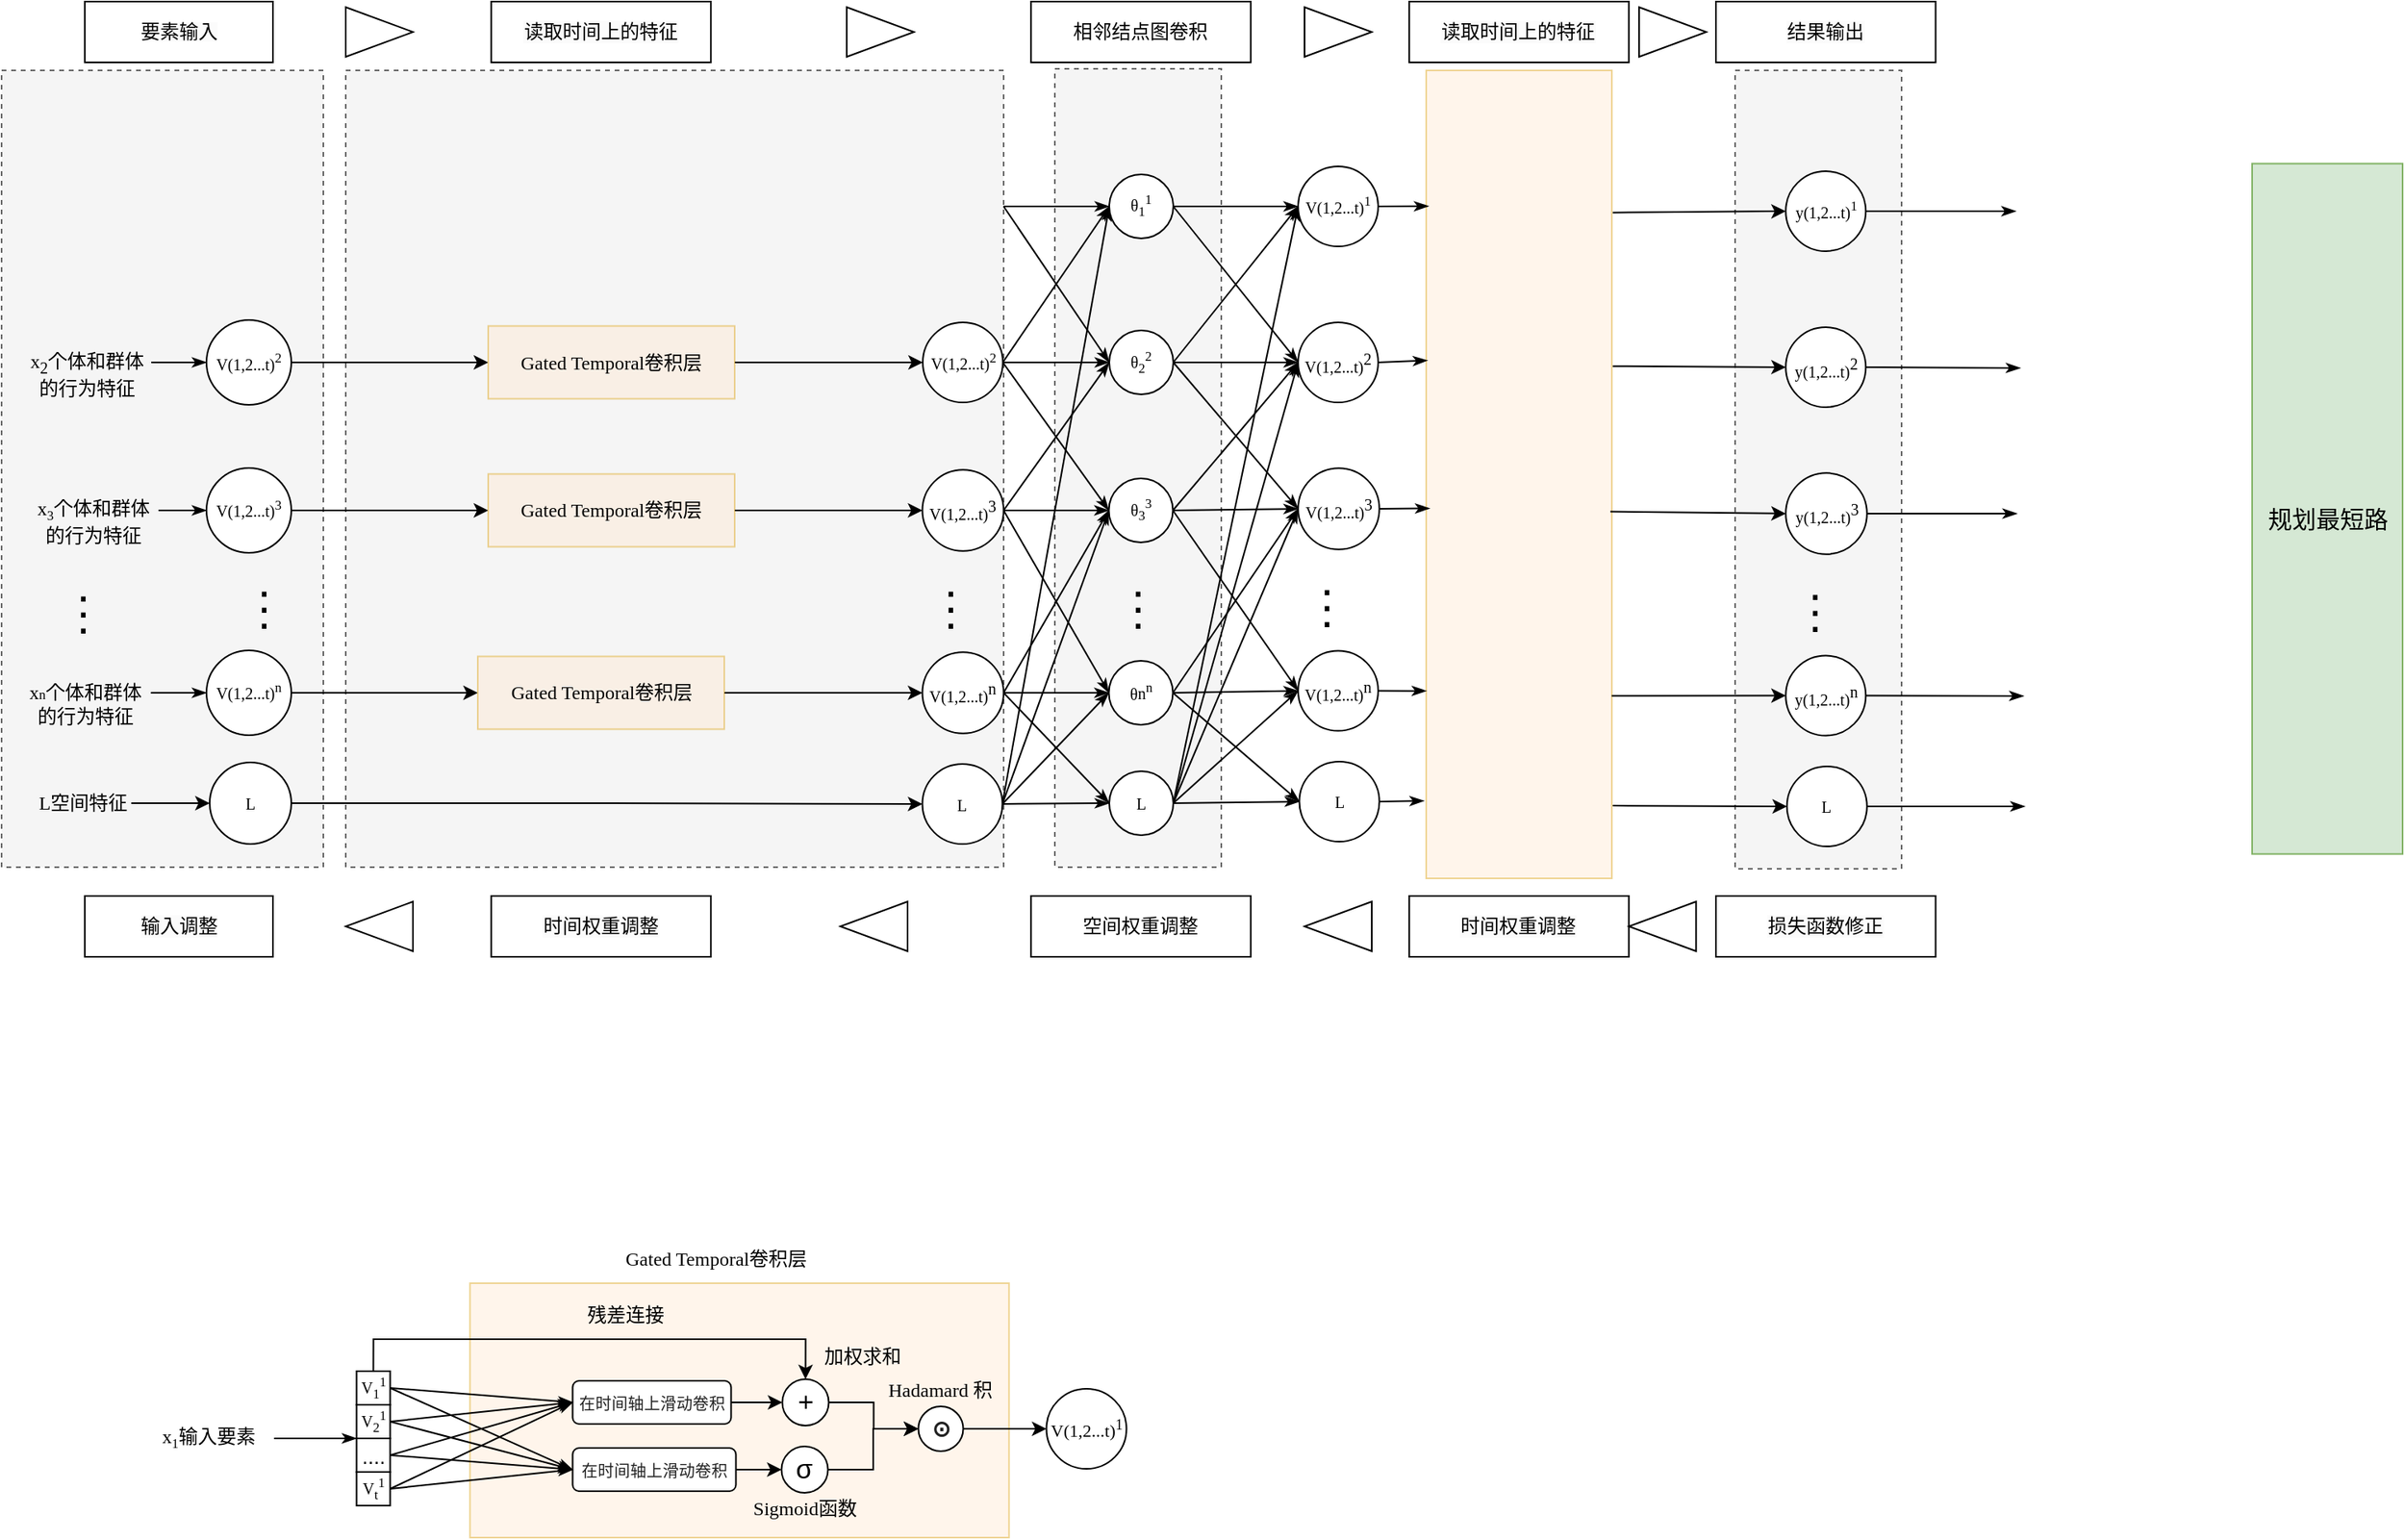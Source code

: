 <mxfile version="26.0.16">
  <diagram id="IAWx1fr4JjzV1SWlqMux" name="Page-1">
    <mxGraphModel dx="984" dy="422" grid="0" gridSize="10" guides="1" tooltips="1" connect="1" arrows="1" fold="1" page="1" pageScale="1" pageWidth="827" pageHeight="1169" math="0" shadow="0">
      <root>
        <mxCell id="0" />
        <mxCell id="1" parent="0" />
        <mxCell id="tCSOFyDIzmeTxJanoV6C-19" value="" style="rounded=0;whiteSpace=wrap;html=1;fillColor=#ffe6cc;strokeColor=#d79b00;opacity=40;" vertex="1" parent="1">
          <mxGeometry x="302.63" y="861" width="336.75" height="159" as="geometry" />
        </mxCell>
        <mxCell id="_-cmMSH2O4cLz9NhAA3f-242" value="" style="rounded=0;whiteSpace=wrap;html=1;fontFamily=Helvetica;fontSize=11;labelBackgroundColor=default;fillColor=#d5e8d4;strokeColor=#82b366;" parent="1" vertex="1">
          <mxGeometry x="1416" y="161.25" width="94" height="431.51" as="geometry" />
        </mxCell>
        <mxCell id="_-cmMSH2O4cLz9NhAA3f-216" value="" style="rounded=0;whiteSpace=wrap;html=1;fillColor=#f5f5f5;dashed=1;fontColor=#333333;strokeColor=#666666;" parent="1" vertex="1">
          <mxGeometry x="1093" y="103" width="104" height="499" as="geometry" />
        </mxCell>
        <mxCell id="_-cmMSH2O4cLz9NhAA3f-113" value="" style="rounded=0;whiteSpace=wrap;html=1;fillColor=#f5f5f5;dashed=1;fontColor=#333333;strokeColor=#666666;" parent="1" vertex="1">
          <mxGeometry x="668" y="102" width="104" height="499" as="geometry" />
        </mxCell>
        <mxCell id="_-cmMSH2O4cLz9NhAA3f-64" value="" style="rounded=0;whiteSpace=wrap;html=1;fillColor=#f5f5f5;dashed=1;fontColor=#333333;strokeColor=#666666;" parent="1" vertex="1">
          <mxGeometry x="225" y="103" width="411" height="498" as="geometry" />
        </mxCell>
        <mxCell id="_-cmMSH2O4cLz9NhAA3f-4" value="" style="rounded=0;whiteSpace=wrap;html=1;fillColor=#f5f5f5;dashed=1;fontColor=#333333;strokeColor=#666666;" parent="1" vertex="1">
          <mxGeometry x="10" y="103" width="201" height="498" as="geometry" />
        </mxCell>
        <mxCell id="_-cmMSH2O4cLz9NhAA3f-68" style="edgeStyle=orthogonalEdgeStyle;rounded=0;orthogonalLoop=1;jettySize=auto;html=1;exitX=1;exitY=0.5;exitDx=0;exitDy=0;entryX=0;entryY=0.5;entryDx=0;entryDy=0;" parent="1" source="_-cmMSH2O4cLz9NhAA3f-2" target="_-cmMSH2O4cLz9NhAA3f-67" edge="1">
          <mxGeometry relative="1" as="geometry" />
        </mxCell>
        <mxCell id="_-cmMSH2O4cLz9NhAA3f-2" value="&lt;font face=&quot;Times New Roman&quot;&gt;L空间特征&lt;/font&gt;" style="text;html=1;align=center;verticalAlign=middle;whiteSpace=wrap;rounded=0;shadow=0;" parent="1" vertex="1">
          <mxGeometry x="31" y="546" width="60" height="30" as="geometry" />
        </mxCell>
        <mxCell id="_-cmMSH2O4cLz9NhAA3f-56" style="edgeStyle=orthogonalEdgeStyle;rounded=0;orthogonalLoop=1;jettySize=auto;html=1;exitX=1;exitY=0.5;exitDx=0;exitDy=0;entryX=0;entryY=0.5;entryDx=0;entryDy=0;" parent="1" source="_-cmMSH2O4cLz9NhAA3f-164" target="_-cmMSH2O4cLz9NhAA3f-55" edge="1">
          <mxGeometry relative="1" as="geometry">
            <mxPoint x="196" y="285.5" as="sourcePoint" />
          </mxGeometry>
        </mxCell>
        <mxCell id="_-cmMSH2O4cLz9NhAA3f-60" style="edgeStyle=orthogonalEdgeStyle;rounded=0;orthogonalLoop=1;jettySize=auto;html=1;exitX=1;exitY=0.5;exitDx=0;exitDy=0;entryX=0;entryY=0.5;entryDx=0;entryDy=0;" parent="1" source="_-cmMSH2O4cLz9NhAA3f-167" target="_-cmMSH2O4cLz9NhAA3f-58" edge="1">
          <mxGeometry relative="1" as="geometry">
            <mxPoint x="195.75" y="378" as="sourcePoint" />
          </mxGeometry>
        </mxCell>
        <mxCell id="_-cmMSH2O4cLz9NhAA3f-169" style="edgeStyle=none;shape=connector;rounded=0;orthogonalLoop=1;jettySize=auto;html=1;exitX=1;exitY=0.5;exitDx=0;exitDy=0;entryX=0;entryY=0.5;entryDx=0;entryDy=0;strokeColor=default;align=center;verticalAlign=middle;fontFamily=Helvetica;fontSize=11;fontColor=default;labelBackgroundColor=default;startFill=0;endArrow=classicThin;endFill=1;" parent="1" source="_-cmMSH2O4cLz9NhAA3f-14" target="_-cmMSH2O4cLz9NhAA3f-164" edge="1">
          <mxGeometry relative="1" as="geometry" />
        </mxCell>
        <mxCell id="_-cmMSH2O4cLz9NhAA3f-14" value="&lt;div&gt;&lt;br&gt;&lt;/div&gt;&lt;font face=&quot;Times New Roman&quot;&gt;x&lt;sub&gt;2&lt;/sub&gt;个体和群体的行为特征&lt;/font&gt;" style="text;html=1;align=center;verticalAlign=middle;whiteSpace=wrap;rounded=0;" parent="1" vertex="1">
          <mxGeometry x="22.5" y="270.5" width="81" height="30" as="geometry" />
        </mxCell>
        <mxCell id="_-cmMSH2O4cLz9NhAA3f-172" style="edgeStyle=none;shape=connector;rounded=0;orthogonalLoop=1;jettySize=auto;html=1;exitX=1;exitY=0.5;exitDx=0;exitDy=0;entryX=0;entryY=0.5;entryDx=0;entryDy=0;strokeColor=default;align=center;verticalAlign=middle;fontFamily=Helvetica;fontSize=11;fontColor=default;labelBackgroundColor=default;startFill=0;endArrow=classicThin;endFill=1;" parent="1" source="_-cmMSH2O4cLz9NhAA3f-16" target="_-cmMSH2O4cLz9NhAA3f-167" edge="1">
          <mxGeometry relative="1" as="geometry" />
        </mxCell>
        <mxCell id="_-cmMSH2O4cLz9NhAA3f-16" value="&lt;div&gt;&lt;br&gt;&lt;/div&gt;&lt;font face=&quot;Times New Roman&quot;&gt;x&lt;span style=&quot;font-size: 10px;&quot;&gt;&lt;sub&gt;3&lt;/sub&gt;&lt;/span&gt;个体和群体的行为特征&lt;/font&gt;" style="text;html=1;align=center;verticalAlign=middle;whiteSpace=wrap;rounded=0;" parent="1" vertex="1">
          <mxGeometry x="27" y="363" width="81" height="30" as="geometry" />
        </mxCell>
        <mxCell id="_-cmMSH2O4cLz9NhAA3f-62" style="edgeStyle=orthogonalEdgeStyle;rounded=0;orthogonalLoop=1;jettySize=auto;html=1;exitX=1;exitY=0.5;exitDx=0;exitDy=0;entryX=0;entryY=0.5;entryDx=0;entryDy=0;" parent="1" source="_-cmMSH2O4cLz9NhAA3f-168" target="_-cmMSH2O4cLz9NhAA3f-59" edge="1">
          <mxGeometry relative="1" as="geometry">
            <mxPoint x="195.75" y="492" as="sourcePoint" />
          </mxGeometry>
        </mxCell>
        <mxCell id="_-cmMSH2O4cLz9NhAA3f-173" style="edgeStyle=none;shape=connector;rounded=0;orthogonalLoop=1;jettySize=auto;html=1;exitX=1;exitY=0.5;exitDx=0;exitDy=0;entryX=0;entryY=0.5;entryDx=0;entryDy=0;strokeColor=default;align=center;verticalAlign=middle;fontFamily=Helvetica;fontSize=11;fontColor=default;labelBackgroundColor=default;startFill=0;endArrow=classicThin;endFill=1;" parent="1" source="_-cmMSH2O4cLz9NhAA3f-22" target="_-cmMSH2O4cLz9NhAA3f-168" edge="1">
          <mxGeometry relative="1" as="geometry" />
        </mxCell>
        <mxCell id="_-cmMSH2O4cLz9NhAA3f-22" value="&lt;div&gt;&lt;br&gt;&lt;/div&gt;&lt;font face=&quot;Times New Roman&quot;&gt;x&lt;span style=&quot;font-size: 8.333px;&quot;&gt;n&lt;/span&gt;个体和群体的行为特征&lt;/font&gt;" style="text;html=1;align=center;verticalAlign=middle;whiteSpace=wrap;rounded=0;" parent="1" vertex="1">
          <mxGeometry x="22.25" y="477" width="81" height="30" as="geometry" />
        </mxCell>
        <mxCell id="_-cmMSH2O4cLz9NhAA3f-23" value="&lt;div style=&quot;line-height: 20%;&quot;&gt;&lt;font style=&quot;font-size: 30px; line-height: 20%;&quot;&gt;.&lt;/font&gt;&lt;div&gt;&lt;font style=&quot;font-size: 30px; line-height: 20%;&quot;&gt;.&lt;/font&gt;&lt;/div&gt;&lt;div&gt;&lt;font style=&quot;font-size: 30px; line-height: 20%;&quot;&gt;.&lt;/font&gt;&lt;/div&gt;&lt;/div&gt;" style="text;html=1;align=center;verticalAlign=middle;whiteSpace=wrap;rounded=0;" parent="1" vertex="1">
          <mxGeometry x="144" y="420" width="60" height="30" as="geometry" />
        </mxCell>
        <mxCell id="_-cmMSH2O4cLz9NhAA3f-24" value="&lt;div style=&quot;line-height: 20%;&quot;&gt;&lt;font style=&quot;font-size: 30px; line-height: 20%;&quot;&gt;.&lt;/font&gt;&lt;div&gt;&lt;font style=&quot;font-size: 30px; line-height: 20%;&quot;&gt;.&lt;/font&gt;&lt;/div&gt;&lt;div&gt;&lt;font style=&quot;font-size: 30px; line-height: 20%;&quot;&gt;.&lt;/font&gt;&lt;/div&gt;&lt;/div&gt;" style="text;html=1;align=center;verticalAlign=middle;whiteSpace=wrap;rounded=0;" parent="1" vertex="1">
          <mxGeometry x="31" y="423" width="60" height="30" as="geometry" />
        </mxCell>
        <mxCell id="_-cmMSH2O4cLz9NhAA3f-86" style="edgeStyle=none;shape=connector;rounded=0;orthogonalLoop=1;jettySize=auto;html=1;exitX=1;exitY=0.5;exitDx=0;exitDy=0;entryX=0;entryY=0.5;entryDx=0;entryDy=0;strokeColor=default;align=center;verticalAlign=middle;fontFamily=Helvetica;fontSize=11;fontColor=default;labelBackgroundColor=default;startFill=0;endArrow=classicThin;endFill=1;" parent="1" target="_-cmMSH2O4cLz9NhAA3f-72" edge="1">
          <mxGeometry relative="1" as="geometry">
            <mxPoint x="636" y="188" as="sourcePoint" />
          </mxGeometry>
        </mxCell>
        <mxCell id="_-cmMSH2O4cLz9NhAA3f-87" style="edgeStyle=none;shape=connector;rounded=0;orthogonalLoop=1;jettySize=auto;html=1;exitX=1;exitY=0.5;exitDx=0;exitDy=0;entryX=0;entryY=0.5;entryDx=0;entryDy=0;strokeColor=default;align=center;verticalAlign=middle;fontFamily=Helvetica;fontSize=11;fontColor=default;labelBackgroundColor=default;startFill=0;endArrow=classicThin;endFill=1;" parent="1" target="_-cmMSH2O4cLz9NhAA3f-73" edge="1">
          <mxGeometry relative="1" as="geometry">
            <mxPoint x="636" y="188" as="sourcePoint" />
          </mxGeometry>
        </mxCell>
        <mxCell id="_-cmMSH2O4cLz9NhAA3f-96" style="edgeStyle=none;shape=connector;rounded=0;orthogonalLoop=1;jettySize=auto;html=1;exitX=1;exitY=0.5;exitDx=0;exitDy=0;entryX=0;entryY=0.5;entryDx=0;entryDy=0;strokeColor=default;align=center;verticalAlign=middle;fontFamily=Helvetica;fontSize=11;fontColor=default;labelBackgroundColor=default;startFill=0;endArrow=classicThin;endFill=1;" parent="1" source="_-cmMSH2O4cLz9NhAA3f-48" target="_-cmMSH2O4cLz9NhAA3f-72" edge="1">
          <mxGeometry relative="1" as="geometry" />
        </mxCell>
        <mxCell id="_-cmMSH2O4cLz9NhAA3f-97" style="edgeStyle=none;shape=connector;rounded=0;orthogonalLoop=1;jettySize=auto;html=1;exitX=1;exitY=0.5;exitDx=0;exitDy=0;entryX=0;entryY=0.5;entryDx=0;entryDy=0;strokeColor=default;align=center;verticalAlign=middle;fontFamily=Helvetica;fontSize=11;fontColor=default;labelBackgroundColor=default;startFill=0;endArrow=classicThin;endFill=1;" parent="1" source="_-cmMSH2O4cLz9NhAA3f-48" target="_-cmMSH2O4cLz9NhAA3f-73" edge="1">
          <mxGeometry relative="1" as="geometry" />
        </mxCell>
        <mxCell id="_-cmMSH2O4cLz9NhAA3f-98" style="edgeStyle=none;shape=connector;rounded=0;orthogonalLoop=1;jettySize=auto;html=1;exitX=1;exitY=0.5;exitDx=0;exitDy=0;entryX=0;entryY=0.5;entryDx=0;entryDy=0;strokeColor=default;align=center;verticalAlign=middle;fontFamily=Helvetica;fontSize=11;fontColor=default;labelBackgroundColor=default;startFill=0;endArrow=classicThin;endFill=1;" parent="1" source="_-cmMSH2O4cLz9NhAA3f-48" target="_-cmMSH2O4cLz9NhAA3f-74" edge="1">
          <mxGeometry relative="1" as="geometry" />
        </mxCell>
        <mxCell id="_-cmMSH2O4cLz9NhAA3f-48" value="&lt;span style=&quot;font-family: &amp;quot;Times New Roman&amp;quot;; font-size: 10px;&quot;&gt;V(1,2...t)&lt;sup&gt;2&lt;/sup&gt;&lt;/span&gt;" style="ellipse;whiteSpace=wrap;html=1;aspect=fixed;" parent="1" vertex="1">
          <mxGeometry x="585.5" y="260.5" width="50" height="50" as="geometry" />
        </mxCell>
        <mxCell id="_-cmMSH2O4cLz9NhAA3f-99" style="edgeStyle=none;shape=connector;rounded=0;orthogonalLoop=1;jettySize=auto;html=1;exitX=1;exitY=0.5;exitDx=0;exitDy=0;entryX=0;entryY=0.5;entryDx=0;entryDy=0;strokeColor=default;align=center;verticalAlign=middle;fontFamily=Helvetica;fontSize=11;fontColor=default;labelBackgroundColor=default;startFill=0;endArrow=classicThin;endFill=1;" parent="1" source="_-cmMSH2O4cLz9NhAA3f-49" target="_-cmMSH2O4cLz9NhAA3f-73" edge="1">
          <mxGeometry relative="1" as="geometry" />
        </mxCell>
        <mxCell id="_-cmMSH2O4cLz9NhAA3f-100" style="edgeStyle=none;shape=connector;rounded=0;orthogonalLoop=1;jettySize=auto;html=1;exitX=1;exitY=0.5;exitDx=0;exitDy=0;entryX=0;entryY=0.5;entryDx=0;entryDy=0;strokeColor=default;align=center;verticalAlign=middle;fontFamily=Helvetica;fontSize=11;fontColor=default;labelBackgroundColor=default;startFill=0;endArrow=classicThin;endFill=1;" parent="1" source="_-cmMSH2O4cLz9NhAA3f-49" target="_-cmMSH2O4cLz9NhAA3f-74" edge="1">
          <mxGeometry relative="1" as="geometry" />
        </mxCell>
        <mxCell id="_-cmMSH2O4cLz9NhAA3f-101" style="edgeStyle=none;shape=connector;rounded=0;orthogonalLoop=1;jettySize=auto;html=1;exitX=1;exitY=0.5;exitDx=0;exitDy=0;entryX=0;entryY=0.5;entryDx=0;entryDy=0;strokeColor=default;align=center;verticalAlign=middle;fontFamily=Helvetica;fontSize=11;fontColor=default;labelBackgroundColor=default;startFill=0;endArrow=classicThin;endFill=1;" parent="1" source="_-cmMSH2O4cLz9NhAA3f-49" target="_-cmMSH2O4cLz9NhAA3f-75" edge="1">
          <mxGeometry relative="1" as="geometry" />
        </mxCell>
        <mxCell id="_-cmMSH2O4cLz9NhAA3f-49" value="&lt;span style=&quot;font-family: &amp;quot;Times New Roman&amp;quot;; font-size: 10px;&quot;&gt;V(1,2...t)&lt;/span&gt;&lt;span style=&quot;font-family: &amp;quot;Times New Roman&amp;quot;;&quot;&gt;&lt;sup style=&quot;&quot;&gt;&lt;font&gt;3&lt;/font&gt;&lt;/sup&gt;&lt;/span&gt;" style="ellipse;whiteSpace=wrap;html=1;aspect=fixed;" parent="1" vertex="1">
          <mxGeometry x="585.25" y="352.63" width="50.75" height="50.75" as="geometry" />
        </mxCell>
        <mxCell id="_-cmMSH2O4cLz9NhAA3f-102" style="edgeStyle=none;shape=connector;rounded=0;orthogonalLoop=1;jettySize=auto;html=1;exitX=1;exitY=0.5;exitDx=0;exitDy=0;entryX=0;entryY=0.5;entryDx=0;entryDy=0;strokeColor=default;align=center;verticalAlign=middle;fontFamily=Helvetica;fontSize=11;fontColor=default;labelBackgroundColor=default;startFill=0;endArrow=classicThin;endFill=1;" parent="1" source="_-cmMSH2O4cLz9NhAA3f-50" target="_-cmMSH2O4cLz9NhAA3f-74" edge="1">
          <mxGeometry relative="1" as="geometry" />
        </mxCell>
        <mxCell id="_-cmMSH2O4cLz9NhAA3f-103" style="edgeStyle=none;shape=connector;rounded=0;orthogonalLoop=1;jettySize=auto;html=1;exitX=1;exitY=0.5;exitDx=0;exitDy=0;entryX=0;entryY=0.5;entryDx=0;entryDy=0;strokeColor=default;align=center;verticalAlign=middle;fontFamily=Helvetica;fontSize=11;fontColor=default;labelBackgroundColor=default;startFill=0;endArrow=classicThin;endFill=1;" parent="1" source="_-cmMSH2O4cLz9NhAA3f-50" target="_-cmMSH2O4cLz9NhAA3f-75" edge="1">
          <mxGeometry relative="1" as="geometry" />
        </mxCell>
        <mxCell id="_-cmMSH2O4cLz9NhAA3f-104" style="edgeStyle=none;shape=connector;rounded=0;orthogonalLoop=1;jettySize=auto;html=1;exitX=1;exitY=0.5;exitDx=0;exitDy=0;entryX=0;entryY=0.5;entryDx=0;entryDy=0;strokeColor=default;align=center;verticalAlign=middle;fontFamily=Helvetica;fontSize=11;fontColor=default;labelBackgroundColor=default;startFill=0;endArrow=classicThin;endFill=1;" parent="1" source="_-cmMSH2O4cLz9NhAA3f-50" target="_-cmMSH2O4cLz9NhAA3f-77" edge="1">
          <mxGeometry relative="1" as="geometry" />
        </mxCell>
        <mxCell id="_-cmMSH2O4cLz9NhAA3f-50" value="&lt;span style=&quot;font-family: &amp;quot;Times New Roman&amp;quot;;&quot;&gt;&lt;span style=&quot;font-size: 10px;&quot;&gt;V(1,2...t)&lt;/span&gt;&lt;sup style=&quot;&quot;&gt;&lt;font&gt;n&lt;/font&gt;&lt;/sup&gt;&lt;/span&gt;" style="ellipse;whiteSpace=wrap;html=1;aspect=fixed;" parent="1" vertex="1">
          <mxGeometry x="585.25" y="466.63" width="50.75" height="50.75" as="geometry" />
        </mxCell>
        <mxCell id="_-cmMSH2O4cLz9NhAA3f-51" value="&lt;div style=&quot;line-height: 20%;&quot;&gt;&lt;font style=&quot;font-size: 30px; line-height: 20%;&quot;&gt;.&lt;/font&gt;&lt;div&gt;&lt;font style=&quot;font-size: 30px; line-height: 20%;&quot;&gt;.&lt;/font&gt;&lt;/div&gt;&lt;div&gt;&lt;font style=&quot;font-size: 30px; line-height: 20%;&quot;&gt;.&lt;/font&gt;&lt;/div&gt;&lt;/div&gt;" style="text;html=1;align=center;verticalAlign=middle;whiteSpace=wrap;rounded=0;" parent="1" vertex="1">
          <mxGeometry x="573" y="420" width="60" height="30" as="geometry" />
        </mxCell>
        <mxCell id="_-cmMSH2O4cLz9NhAA3f-57" style="edgeStyle=orthogonalEdgeStyle;rounded=0;orthogonalLoop=1;jettySize=auto;html=1;exitX=1;exitY=0.5;exitDx=0;exitDy=0;entryX=0;entryY=0.5;entryDx=0;entryDy=0;" parent="1" source="_-cmMSH2O4cLz9NhAA3f-55" target="_-cmMSH2O4cLz9NhAA3f-48" edge="1">
          <mxGeometry relative="1" as="geometry" />
        </mxCell>
        <mxCell id="_-cmMSH2O4cLz9NhAA3f-55" value="&lt;font face=&quot;Times New Roman&quot;&gt;Gated Temporal卷积层&lt;/font&gt;" style="rounded=0;whiteSpace=wrap;html=1;fillColor=#ffe6cc;strokeColor=#d79b00;opacity=40;" parent="1" vertex="1">
          <mxGeometry x="314" y="262.75" width="154" height="45.5" as="geometry" />
        </mxCell>
        <mxCell id="_-cmMSH2O4cLz9NhAA3f-61" style="edgeStyle=orthogonalEdgeStyle;rounded=0;orthogonalLoop=1;jettySize=auto;html=1;exitX=1;exitY=0.5;exitDx=0;exitDy=0;entryX=0;entryY=0.5;entryDx=0;entryDy=0;" parent="1" source="_-cmMSH2O4cLz9NhAA3f-58" target="_-cmMSH2O4cLz9NhAA3f-49" edge="1">
          <mxGeometry relative="1" as="geometry" />
        </mxCell>
        <mxCell id="_-cmMSH2O4cLz9NhAA3f-58" value="&lt;font face=&quot;Times New Roman&quot;&gt;Gated Temporal卷积层&lt;/font&gt;" style="rounded=0;whiteSpace=wrap;html=1;fillColor=#ffe6cc;strokeColor=#d79b00;opacity=40;" parent="1" vertex="1">
          <mxGeometry x="314" y="355.25" width="154" height="45.5" as="geometry" />
        </mxCell>
        <mxCell id="_-cmMSH2O4cLz9NhAA3f-63" style="edgeStyle=orthogonalEdgeStyle;rounded=0;orthogonalLoop=1;jettySize=auto;html=1;exitX=1;exitY=0.5;exitDx=0;exitDy=0;entryX=0;entryY=0.5;entryDx=0;entryDy=0;" parent="1" source="_-cmMSH2O4cLz9NhAA3f-59" target="_-cmMSH2O4cLz9NhAA3f-50" edge="1">
          <mxGeometry relative="1" as="geometry" />
        </mxCell>
        <mxCell id="_-cmMSH2O4cLz9NhAA3f-59" value="&lt;font face=&quot;Times New Roman&quot;&gt;Gated Temporal卷积层&lt;/font&gt;" style="rounded=0;whiteSpace=wrap;html=1;fillColor=#ffe6cc;strokeColor=#d79b00;opacity=40;" parent="1" vertex="1">
          <mxGeometry x="307.5" y="469.25" width="154" height="45.5" as="geometry" />
        </mxCell>
        <mxCell id="_-cmMSH2O4cLz9NhAA3f-71" style="edgeStyle=orthogonalEdgeStyle;rounded=0;orthogonalLoop=1;jettySize=auto;html=1;exitX=1;exitY=0.5;exitDx=0;exitDy=0;entryX=0;entryY=0.5;entryDx=0;entryDy=0;" parent="1" source="_-cmMSH2O4cLz9NhAA3f-67" target="_-cmMSH2O4cLz9NhAA3f-70" edge="1">
          <mxGeometry relative="1" as="geometry" />
        </mxCell>
        <mxCell id="_-cmMSH2O4cLz9NhAA3f-67" value="&lt;font face=&quot;Times New Roman&quot;&gt;&lt;span style=&quot;font-size: 10px;&quot;&gt;L&lt;/span&gt;&lt;/font&gt;" style="ellipse;whiteSpace=wrap;html=1;aspect=fixed;" parent="1" vertex="1">
          <mxGeometry x="140" y="535.5" width="51" height="51" as="geometry" />
        </mxCell>
        <mxCell id="_-cmMSH2O4cLz9NhAA3f-105" style="edgeStyle=none;shape=connector;rounded=0;orthogonalLoop=1;jettySize=auto;html=1;exitX=1;exitY=0.5;exitDx=0;exitDy=0;entryX=0;entryY=0.5;entryDx=0;entryDy=0;strokeColor=default;align=center;verticalAlign=middle;fontFamily=Helvetica;fontSize=11;fontColor=default;labelBackgroundColor=default;startFill=0;endArrow=classicThin;endFill=1;" parent="1" source="_-cmMSH2O4cLz9NhAA3f-70" target="_-cmMSH2O4cLz9NhAA3f-75" edge="1">
          <mxGeometry relative="1" as="geometry" />
        </mxCell>
        <mxCell id="_-cmMSH2O4cLz9NhAA3f-106" style="edgeStyle=none;shape=connector;rounded=0;orthogonalLoop=1;jettySize=auto;html=1;exitX=1;exitY=0.5;exitDx=0;exitDy=0;entryX=0;entryY=0.5;entryDx=0;entryDy=0;strokeColor=default;align=center;verticalAlign=middle;fontFamily=Helvetica;fontSize=11;fontColor=default;labelBackgroundColor=default;startFill=0;endArrow=classicThin;endFill=1;" parent="1" source="_-cmMSH2O4cLz9NhAA3f-70" target="_-cmMSH2O4cLz9NhAA3f-77" edge="1">
          <mxGeometry relative="1" as="geometry" />
        </mxCell>
        <mxCell id="_-cmMSH2O4cLz9NhAA3f-140" style="edgeStyle=none;shape=connector;rounded=0;orthogonalLoop=1;jettySize=auto;html=1;exitX=1;exitY=0.5;exitDx=0;exitDy=0;entryX=0;entryY=0.5;entryDx=0;entryDy=0;strokeColor=default;align=center;verticalAlign=middle;fontFamily=Helvetica;fontSize=11;fontColor=default;labelBackgroundColor=default;startFill=0;endArrow=classicThin;endFill=1;" parent="1" source="_-cmMSH2O4cLz9NhAA3f-70" target="_-cmMSH2O4cLz9NhAA3f-74" edge="1">
          <mxGeometry relative="1" as="geometry" />
        </mxCell>
        <mxCell id="_-cmMSH2O4cLz9NhAA3f-142" style="edgeStyle=none;shape=connector;rounded=0;orthogonalLoop=1;jettySize=auto;html=1;exitX=1;exitY=0.5;exitDx=0;exitDy=0;entryX=0;entryY=0.5;entryDx=0;entryDy=0;strokeColor=default;align=center;verticalAlign=middle;fontFamily=Helvetica;fontSize=11;fontColor=default;labelBackgroundColor=default;startFill=0;endArrow=classicThin;endFill=1;" parent="1" source="_-cmMSH2O4cLz9NhAA3f-70" target="_-cmMSH2O4cLz9NhAA3f-72" edge="1">
          <mxGeometry relative="1" as="geometry" />
        </mxCell>
        <mxCell id="_-cmMSH2O4cLz9NhAA3f-70" value="&lt;font face=&quot;Times New Roman&quot;&gt;&lt;span style=&quot;font-size: 10px;&quot;&gt;L&lt;/span&gt;&lt;/font&gt;" style="ellipse;whiteSpace=wrap;html=1;aspect=fixed;" parent="1" vertex="1">
          <mxGeometry x="585.25" y="536.5" width="50" height="50" as="geometry" />
        </mxCell>
        <mxCell id="_-cmMSH2O4cLz9NhAA3f-115" style="edgeStyle=none;shape=connector;rounded=0;orthogonalLoop=1;jettySize=auto;html=1;exitX=1;exitY=0.5;exitDx=0;exitDy=0;entryX=0;entryY=0.5;entryDx=0;entryDy=0;strokeColor=default;align=center;verticalAlign=middle;fontFamily=Helvetica;fontSize=11;fontColor=default;labelBackgroundColor=default;startFill=0;endArrow=classicThin;endFill=1;" parent="1" source="_-cmMSH2O4cLz9NhAA3f-72" target="_-cmMSH2O4cLz9NhAA3f-78" edge="1">
          <mxGeometry relative="1" as="geometry" />
        </mxCell>
        <mxCell id="_-cmMSH2O4cLz9NhAA3f-116" style="edgeStyle=none;shape=connector;rounded=0;orthogonalLoop=1;jettySize=auto;html=1;exitX=1;exitY=0.5;exitDx=0;exitDy=0;entryX=0;entryY=0.5;entryDx=0;entryDy=0;strokeColor=default;align=center;verticalAlign=middle;fontFamily=Helvetica;fontSize=11;fontColor=default;labelBackgroundColor=default;startFill=0;endArrow=classicThin;endFill=1;" parent="1" source="_-cmMSH2O4cLz9NhAA3f-72" target="_-cmMSH2O4cLz9NhAA3f-79" edge="1">
          <mxGeometry relative="1" as="geometry" />
        </mxCell>
        <mxCell id="_-cmMSH2O4cLz9NhAA3f-72" value="&lt;font style=&quot;font-size: 10px;&quot; face=&quot;Times New Roman&quot;&gt;θ&lt;sub style=&quot;&quot;&gt;1&lt;/sub&gt;&lt;sup style=&quot;&quot;&gt;1&lt;/sup&gt;&lt;/font&gt;" style="ellipse;whiteSpace=wrap;html=1;aspect=fixed;" parent="1" vertex="1">
          <mxGeometry x="702" y="168" width="40" height="40" as="geometry" />
        </mxCell>
        <mxCell id="_-cmMSH2O4cLz9NhAA3f-124" style="edgeStyle=none;shape=connector;rounded=0;orthogonalLoop=1;jettySize=auto;html=1;exitX=1;exitY=0.5;exitDx=0;exitDy=0;entryX=0;entryY=0.5;entryDx=0;entryDy=0;strokeColor=default;align=center;verticalAlign=middle;fontFamily=Helvetica;fontSize=11;fontColor=default;labelBackgroundColor=default;startFill=0;endArrow=classicThin;endFill=1;" parent="1" source="_-cmMSH2O4cLz9NhAA3f-73" target="_-cmMSH2O4cLz9NhAA3f-78" edge="1">
          <mxGeometry relative="1" as="geometry" />
        </mxCell>
        <mxCell id="_-cmMSH2O4cLz9NhAA3f-125" style="edgeStyle=none;shape=connector;rounded=0;orthogonalLoop=1;jettySize=auto;html=1;exitX=1;exitY=0.5;exitDx=0;exitDy=0;entryX=0;entryY=0.5;entryDx=0;entryDy=0;strokeColor=default;align=center;verticalAlign=middle;fontFamily=Helvetica;fontSize=11;fontColor=default;labelBackgroundColor=default;startFill=0;endArrow=classicThin;endFill=1;" parent="1" source="_-cmMSH2O4cLz9NhAA3f-73" target="_-cmMSH2O4cLz9NhAA3f-79" edge="1">
          <mxGeometry relative="1" as="geometry" />
        </mxCell>
        <mxCell id="_-cmMSH2O4cLz9NhAA3f-126" style="edgeStyle=none;shape=connector;rounded=0;orthogonalLoop=1;jettySize=auto;html=1;exitX=1;exitY=0.5;exitDx=0;exitDy=0;entryX=0;entryY=0.5;entryDx=0;entryDy=0;strokeColor=default;align=center;verticalAlign=middle;fontFamily=Helvetica;fontSize=11;fontColor=default;labelBackgroundColor=default;startFill=0;endArrow=classicThin;endFill=1;" parent="1" source="_-cmMSH2O4cLz9NhAA3f-73" target="_-cmMSH2O4cLz9NhAA3f-80" edge="1">
          <mxGeometry relative="1" as="geometry" />
        </mxCell>
        <mxCell id="_-cmMSH2O4cLz9NhAA3f-73" value="&lt;font style=&quot;font-size: 10px;&quot;&gt;&lt;span style=&quot;font-family: &amp;quot;Times New Roman&amp;quot;;&quot;&gt;θ&lt;sub&gt;2&lt;/sub&gt;&lt;/span&gt;&lt;font style=&quot;&quot; face=&quot;Times New Roman&quot;&gt;&lt;sup style=&quot;&quot;&gt;2&lt;/sup&gt;&lt;/font&gt;&lt;/font&gt;" style="ellipse;whiteSpace=wrap;html=1;aspect=fixed;" parent="1" vertex="1">
          <mxGeometry x="702" y="265.5" width="40" height="40" as="geometry" />
        </mxCell>
        <mxCell id="_-cmMSH2O4cLz9NhAA3f-127" style="edgeStyle=none;shape=connector;rounded=0;orthogonalLoop=1;jettySize=auto;html=1;exitX=1;exitY=0.5;exitDx=0;exitDy=0;entryX=0;entryY=0.5;entryDx=0;entryDy=0;strokeColor=default;align=center;verticalAlign=middle;fontFamily=Helvetica;fontSize=11;fontColor=default;labelBackgroundColor=default;startFill=0;endArrow=classicThin;endFill=1;" parent="1" source="_-cmMSH2O4cLz9NhAA3f-74" target="_-cmMSH2O4cLz9NhAA3f-79" edge="1">
          <mxGeometry relative="1" as="geometry" />
        </mxCell>
        <mxCell id="_-cmMSH2O4cLz9NhAA3f-128" style="edgeStyle=none;shape=connector;rounded=0;orthogonalLoop=1;jettySize=auto;html=1;exitX=1;exitY=0.5;exitDx=0;exitDy=0;entryX=0;entryY=0.5;entryDx=0;entryDy=0;strokeColor=default;align=center;verticalAlign=middle;fontFamily=Helvetica;fontSize=11;fontColor=default;labelBackgroundColor=default;startFill=0;endArrow=classicThin;endFill=1;" parent="1" source="_-cmMSH2O4cLz9NhAA3f-74" target="_-cmMSH2O4cLz9NhAA3f-80" edge="1">
          <mxGeometry relative="1" as="geometry" />
        </mxCell>
        <mxCell id="_-cmMSH2O4cLz9NhAA3f-129" style="edgeStyle=none;shape=connector;rounded=0;orthogonalLoop=1;jettySize=auto;html=1;exitX=1;exitY=0.5;exitDx=0;exitDy=0;entryX=0;entryY=0.5;entryDx=0;entryDy=0;strokeColor=default;align=center;verticalAlign=middle;fontFamily=Helvetica;fontSize=11;fontColor=default;labelBackgroundColor=default;startFill=0;endArrow=classicThin;endFill=1;" parent="1" source="_-cmMSH2O4cLz9NhAA3f-74" target="_-cmMSH2O4cLz9NhAA3f-81" edge="1">
          <mxGeometry relative="1" as="geometry" />
        </mxCell>
        <mxCell id="_-cmMSH2O4cLz9NhAA3f-74" value="&lt;font style=&quot;font-size: 10px;&quot;&gt;&lt;span style=&quot;font-family: &amp;quot;Times New Roman&amp;quot;;&quot;&gt;θ&lt;/span&gt;&lt;font style=&quot;&quot; face=&quot;Times New Roman&quot;&gt;&lt;sub style=&quot;&quot;&gt;3&lt;/sub&gt;&lt;sup style=&quot;&quot;&gt;3&lt;/sup&gt;&lt;/font&gt;&lt;/font&gt;" style="ellipse;whiteSpace=wrap;html=1;aspect=fixed;" parent="1" vertex="1">
          <mxGeometry x="701.75" y="358" width="40" height="40" as="geometry" />
        </mxCell>
        <mxCell id="_-cmMSH2O4cLz9NhAA3f-130" style="edgeStyle=none;shape=connector;rounded=0;orthogonalLoop=1;jettySize=auto;html=1;exitX=1;exitY=0.5;exitDx=0;exitDy=0;entryX=0;entryY=0.5;entryDx=0;entryDy=0;strokeColor=default;align=center;verticalAlign=middle;fontFamily=Helvetica;fontSize=11;fontColor=default;labelBackgroundColor=default;startFill=0;endArrow=classicThin;endFill=1;" parent="1" source="_-cmMSH2O4cLz9NhAA3f-75" target="_-cmMSH2O4cLz9NhAA3f-80" edge="1">
          <mxGeometry relative="1" as="geometry" />
        </mxCell>
        <mxCell id="_-cmMSH2O4cLz9NhAA3f-131" style="edgeStyle=none;shape=connector;rounded=0;orthogonalLoop=1;jettySize=auto;html=1;exitX=1;exitY=0.5;exitDx=0;exitDy=0;entryX=0;entryY=0.5;entryDx=0;entryDy=0;strokeColor=default;align=center;verticalAlign=middle;fontFamily=Helvetica;fontSize=11;fontColor=default;labelBackgroundColor=default;startFill=0;endArrow=classicThin;endFill=1;" parent="1" source="_-cmMSH2O4cLz9NhAA3f-75" target="_-cmMSH2O4cLz9NhAA3f-81" edge="1">
          <mxGeometry relative="1" as="geometry" />
        </mxCell>
        <mxCell id="_-cmMSH2O4cLz9NhAA3f-132" style="edgeStyle=none;shape=connector;rounded=0;orthogonalLoop=1;jettySize=auto;html=1;exitX=1;exitY=0.5;exitDx=0;exitDy=0;entryX=0;entryY=0.5;entryDx=0;entryDy=0;strokeColor=default;align=center;verticalAlign=middle;fontFamily=Helvetica;fontSize=11;fontColor=default;labelBackgroundColor=default;startFill=0;endArrow=classicThin;endFill=1;" parent="1" source="_-cmMSH2O4cLz9NhAA3f-75" target="_-cmMSH2O4cLz9NhAA3f-83" edge="1">
          <mxGeometry relative="1" as="geometry" />
        </mxCell>
        <mxCell id="_-cmMSH2O4cLz9NhAA3f-75" value="&lt;font style=&quot;font-size: 10px;&quot;&gt;&lt;span style=&quot;font-family: &amp;quot;Times New Roman&amp;quot;;&quot;&gt;θ&lt;/span&gt;&lt;font style=&quot;&quot; face=&quot;Times New Roman&quot;&gt;n&lt;sup style=&quot;&quot;&gt;n&lt;/sup&gt;&lt;/font&gt;&lt;/font&gt;" style="ellipse;whiteSpace=wrap;html=1;aspect=fixed;" parent="1" vertex="1">
          <mxGeometry x="701.75" y="472" width="40" height="40" as="geometry" />
        </mxCell>
        <mxCell id="_-cmMSH2O4cLz9NhAA3f-76" value="&lt;div style=&quot;line-height: 20%;&quot;&gt;&lt;font style=&quot;font-size: 30px; line-height: 20%;&quot;&gt;.&lt;/font&gt;&lt;div&gt;&lt;font style=&quot;font-size: 30px; line-height: 20%;&quot;&gt;.&lt;/font&gt;&lt;/div&gt;&lt;div&gt;&lt;font style=&quot;font-size: 30px; line-height: 20%;&quot;&gt;.&lt;/font&gt;&lt;/div&gt;&lt;/div&gt;" style="text;html=1;align=center;verticalAlign=middle;whiteSpace=wrap;rounded=0;" parent="1" vertex="1">
          <mxGeometry x="690" y="420" width="60" height="30" as="geometry" />
        </mxCell>
        <mxCell id="_-cmMSH2O4cLz9NhAA3f-133" style="edgeStyle=none;shape=connector;rounded=0;orthogonalLoop=1;jettySize=auto;html=1;exitX=1;exitY=0.5;exitDx=0;exitDy=0;entryX=0;entryY=0.5;entryDx=0;entryDy=0;strokeColor=default;align=center;verticalAlign=middle;fontFamily=Helvetica;fontSize=11;fontColor=default;labelBackgroundColor=default;startFill=0;endArrow=classicThin;endFill=1;" parent="1" source="_-cmMSH2O4cLz9NhAA3f-77" target="_-cmMSH2O4cLz9NhAA3f-81" edge="1">
          <mxGeometry relative="1" as="geometry" />
        </mxCell>
        <mxCell id="_-cmMSH2O4cLz9NhAA3f-134" style="edgeStyle=none;shape=connector;rounded=0;orthogonalLoop=1;jettySize=auto;html=1;exitX=1;exitY=0.5;exitDx=0;exitDy=0;entryX=0;entryY=0.5;entryDx=0;entryDy=0;strokeColor=default;align=center;verticalAlign=middle;fontFamily=Helvetica;fontSize=11;fontColor=default;labelBackgroundColor=default;startFill=0;endArrow=classicThin;endFill=1;" parent="1" source="_-cmMSH2O4cLz9NhAA3f-77" target="_-cmMSH2O4cLz9NhAA3f-83" edge="1">
          <mxGeometry relative="1" as="geometry" />
        </mxCell>
        <mxCell id="_-cmMSH2O4cLz9NhAA3f-143" style="edgeStyle=none;shape=connector;rounded=0;orthogonalLoop=1;jettySize=auto;html=1;exitX=1;exitY=0.5;exitDx=0;exitDy=0;entryX=0;entryY=0.5;entryDx=0;entryDy=0;strokeColor=default;align=center;verticalAlign=middle;fontFamily=Helvetica;fontSize=11;fontColor=default;labelBackgroundColor=default;startFill=0;endArrow=classicThin;endFill=1;" parent="1" source="_-cmMSH2O4cLz9NhAA3f-77" target="_-cmMSH2O4cLz9NhAA3f-78" edge="1">
          <mxGeometry relative="1" as="geometry" />
        </mxCell>
        <mxCell id="_-cmMSH2O4cLz9NhAA3f-144" style="edgeStyle=none;shape=connector;rounded=0;orthogonalLoop=1;jettySize=auto;html=1;exitX=1;exitY=0.5;exitDx=0;exitDy=0;entryX=0;entryY=0.5;entryDx=0;entryDy=0;strokeColor=default;align=center;verticalAlign=middle;fontFamily=Helvetica;fontSize=11;fontColor=default;labelBackgroundColor=default;startFill=0;endArrow=classicThin;endFill=1;" parent="1" source="_-cmMSH2O4cLz9NhAA3f-77" target="_-cmMSH2O4cLz9NhAA3f-79" edge="1">
          <mxGeometry relative="1" as="geometry" />
        </mxCell>
        <mxCell id="_-cmMSH2O4cLz9NhAA3f-145" style="edgeStyle=none;shape=connector;rounded=0;orthogonalLoop=1;jettySize=auto;html=1;exitX=1;exitY=0.5;exitDx=0;exitDy=0;entryX=0;entryY=0.5;entryDx=0;entryDy=0;strokeColor=default;align=center;verticalAlign=middle;fontFamily=Helvetica;fontSize=11;fontColor=default;labelBackgroundColor=default;startFill=0;endArrow=classicThin;endFill=1;" parent="1" source="_-cmMSH2O4cLz9NhAA3f-77" target="_-cmMSH2O4cLz9NhAA3f-80" edge="1">
          <mxGeometry relative="1" as="geometry" />
        </mxCell>
        <mxCell id="_-cmMSH2O4cLz9NhAA3f-77" value="&lt;font face=&quot;Times New Roman&quot;&gt;&lt;span style=&quot;font-size: 10px;&quot;&gt;L&lt;/span&gt;&lt;/font&gt;" style="ellipse;whiteSpace=wrap;html=1;aspect=fixed;" parent="1" vertex="1">
          <mxGeometry x="702" y="541" width="40" height="40" as="geometry" />
        </mxCell>
        <mxCell id="_-cmMSH2O4cLz9NhAA3f-78" value="&lt;span style=&quot;font-family: &amp;quot;Times New Roman&amp;quot;; font-size: 10px;&quot;&gt;V(1,2...t)&lt;/span&gt;&lt;font face=&quot;Times New Roman&quot;&gt;&lt;span style=&quot;font-size: 10px;&quot;&gt;&lt;sup&gt;1&lt;/sup&gt;&lt;/span&gt;&lt;/font&gt;" style="ellipse;whiteSpace=wrap;html=1;aspect=fixed;" parent="1" vertex="1">
          <mxGeometry x="820" y="163" width="50" height="50" as="geometry" />
        </mxCell>
        <mxCell id="_-cmMSH2O4cLz9NhAA3f-79" value="&lt;span style=&quot;font-family: &amp;quot;Times New Roman&amp;quot;; font-size: 10px;&quot;&gt;V(1,2...t)&lt;/span&gt;&lt;sup style=&quot;font-family: &amp;quot;Times New Roman&amp;quot;;&quot;&gt;2&lt;/sup&gt;" style="ellipse;whiteSpace=wrap;html=1;aspect=fixed;" parent="1" vertex="1">
          <mxGeometry x="820" y="260.5" width="50" height="50" as="geometry" />
        </mxCell>
        <mxCell id="_-cmMSH2O4cLz9NhAA3f-80" value="&lt;span style=&quot;font-family: &amp;quot;Times New Roman&amp;quot;; font-size: 10px;&quot;&gt;V(1,2...t)&lt;/span&gt;&lt;span style=&quot;font-family: &amp;quot;Times New Roman&amp;quot;;&quot;&gt;&lt;sup&gt;3&lt;/sup&gt;&lt;/span&gt;" style="ellipse;whiteSpace=wrap;html=1;aspect=fixed;" parent="1" vertex="1">
          <mxGeometry x="820" y="351.63" width="50.75" height="50.75" as="geometry" />
        </mxCell>
        <mxCell id="_-cmMSH2O4cLz9NhAA3f-81" value="&lt;span style=&quot;font-family: &amp;quot;Times New Roman&amp;quot;; font-size: 10px;&quot;&gt;V(1,2...t)&lt;/span&gt;&lt;sup style=&quot;font-family: &amp;quot;Times New Roman&amp;quot;;&quot;&gt;n&lt;/sup&gt;" style="ellipse;whiteSpace=wrap;html=1;aspect=fixed;" parent="1" vertex="1">
          <mxGeometry x="820" y="465.75" width="50" height="50" as="geometry" />
        </mxCell>
        <mxCell id="_-cmMSH2O4cLz9NhAA3f-82" value="&lt;div style=&quot;line-height: 20%;&quot;&gt;&lt;font style=&quot;font-size: 30px; line-height: 20%;&quot;&gt;.&lt;/font&gt;&lt;div&gt;&lt;font style=&quot;font-size: 30px; line-height: 20%;&quot;&gt;.&lt;/font&gt;&lt;/div&gt;&lt;div&gt;&lt;font style=&quot;font-size: 30px; line-height: 20%;&quot;&gt;.&lt;/font&gt;&lt;/div&gt;&lt;/div&gt;" style="text;html=1;align=center;verticalAlign=middle;whiteSpace=wrap;rounded=0;" parent="1" vertex="1">
          <mxGeometry x="808" y="419" width="60" height="30" as="geometry" />
        </mxCell>
        <mxCell id="_-cmMSH2O4cLz9NhAA3f-83" value="&lt;font face=&quot;Times New Roman&quot;&gt;&lt;span style=&quot;font-size: 10px;&quot;&gt;L&lt;/span&gt;&lt;/font&gt;" style="ellipse;whiteSpace=wrap;html=1;aspect=fixed;" parent="1" vertex="1">
          <mxGeometry x="820.75" y="535" width="50" height="50" as="geometry" />
        </mxCell>
        <mxCell id="_-cmMSH2O4cLz9NhAA3f-137" value="" style="rounded=0;whiteSpace=wrap;html=1;fillColor=#ffe6cc;strokeColor=#d79b00;opacity=40;" parent="1" vertex="1">
          <mxGeometry x="900" y="103" width="116" height="505" as="geometry" />
        </mxCell>
        <mxCell id="_-cmMSH2O4cLz9NhAA3f-149" style="edgeStyle=none;shape=connector;rounded=0;orthogonalLoop=1;jettySize=auto;html=1;exitX=1;exitY=0.5;exitDx=0;exitDy=0;entryX=0.013;entryY=0.168;entryDx=0;entryDy=0;entryPerimeter=0;strokeColor=default;align=center;verticalAlign=middle;fontFamily=Helvetica;fontSize=11;fontColor=default;labelBackgroundColor=default;startFill=0;endArrow=classicThin;endFill=1;" parent="1" source="_-cmMSH2O4cLz9NhAA3f-78" target="_-cmMSH2O4cLz9NhAA3f-137" edge="1">
          <mxGeometry relative="1" as="geometry" />
        </mxCell>
        <mxCell id="_-cmMSH2O4cLz9NhAA3f-150" style="edgeStyle=none;shape=connector;rounded=0;orthogonalLoop=1;jettySize=auto;html=1;exitX=1;exitY=0.5;exitDx=0;exitDy=0;entryX=0.007;entryY=0.359;entryDx=0;entryDy=0;entryPerimeter=0;strokeColor=default;align=center;verticalAlign=middle;fontFamily=Helvetica;fontSize=11;fontColor=default;labelBackgroundColor=default;startFill=0;endArrow=classicThin;endFill=1;" parent="1" source="_-cmMSH2O4cLz9NhAA3f-79" target="_-cmMSH2O4cLz9NhAA3f-137" edge="1">
          <mxGeometry relative="1" as="geometry" />
        </mxCell>
        <mxCell id="_-cmMSH2O4cLz9NhAA3f-151" style="edgeStyle=none;shape=connector;rounded=0;orthogonalLoop=1;jettySize=auto;html=1;exitX=1;exitY=0.5;exitDx=0;exitDy=0;entryX=0.019;entryY=0.542;entryDx=0;entryDy=0;entryPerimeter=0;strokeColor=default;align=center;verticalAlign=middle;fontFamily=Helvetica;fontSize=11;fontColor=default;labelBackgroundColor=default;startFill=0;endArrow=classicThin;endFill=1;" parent="1" source="_-cmMSH2O4cLz9NhAA3f-80" target="_-cmMSH2O4cLz9NhAA3f-137" edge="1">
          <mxGeometry relative="1" as="geometry" />
        </mxCell>
        <mxCell id="_-cmMSH2O4cLz9NhAA3f-152" style="edgeStyle=none;shape=connector;rounded=0;orthogonalLoop=1;jettySize=auto;html=1;exitX=1;exitY=0.5;exitDx=0;exitDy=0;entryX=0.001;entryY=0.768;entryDx=0;entryDy=0;entryPerimeter=0;strokeColor=default;align=center;verticalAlign=middle;fontFamily=Helvetica;fontSize=11;fontColor=default;labelBackgroundColor=default;startFill=0;endArrow=classicThin;endFill=1;" parent="1" source="_-cmMSH2O4cLz9NhAA3f-81" target="_-cmMSH2O4cLz9NhAA3f-137" edge="1">
          <mxGeometry relative="1" as="geometry" />
        </mxCell>
        <mxCell id="_-cmMSH2O4cLz9NhAA3f-153" style="edgeStyle=none;shape=connector;rounded=0;orthogonalLoop=1;jettySize=auto;html=1;exitX=1;exitY=0.5;exitDx=0;exitDy=0;entryX=-0.011;entryY=0.904;entryDx=0;entryDy=0;entryPerimeter=0;strokeColor=default;align=center;verticalAlign=middle;fontFamily=Helvetica;fontSize=11;fontColor=default;labelBackgroundColor=default;startFill=0;endArrow=classicThin;endFill=1;" parent="1" source="_-cmMSH2O4cLz9NhAA3f-83" target="_-cmMSH2O4cLz9NhAA3f-137" edge="1">
          <mxGeometry relative="1" as="geometry" />
        </mxCell>
        <mxCell id="_-cmMSH2O4cLz9NhAA3f-164" value="&lt;font style=&quot;font-size: 10px;&quot;&gt;&lt;font style=&quot;&quot; face=&quot;Times New Roman&quot;&gt;V(1,2...t)&lt;/font&gt;&lt;font style=&quot;&quot; face=&quot;Times New Roman&quot;&gt;&lt;sup style=&quot;&quot;&gt;2&lt;/sup&gt;&lt;/font&gt;&lt;/font&gt;" style="ellipse;whiteSpace=wrap;html=1;aspect=fixed;" parent="1" vertex="1">
          <mxGeometry x="138" y="259" width="53" height="53" as="geometry" />
        </mxCell>
        <mxCell id="_-cmMSH2O4cLz9NhAA3f-167" value="&lt;font style=&quot;font-size: 10px;&quot; face=&quot;Times New Roman&quot;&gt;V(1,2...t)&lt;sup style=&quot;&quot;&gt;3&lt;/sup&gt;&lt;/font&gt;" style="ellipse;whiteSpace=wrap;html=1;aspect=fixed;" parent="1" vertex="1">
          <mxGeometry x="138" y="351.5" width="53" height="53" as="geometry" />
        </mxCell>
        <mxCell id="_-cmMSH2O4cLz9NhAA3f-168" value="&lt;font style=&quot;font-size: 10px;&quot; face=&quot;Times New Roman&quot;&gt;V(1,2...t)&lt;sup style=&quot;&quot;&gt;n&lt;/sup&gt;&lt;/font&gt;" style="ellipse;whiteSpace=wrap;html=1;aspect=fixed;" parent="1" vertex="1">
          <mxGeometry x="138" y="465.5" width="53" height="53" as="geometry" />
        </mxCell>
        <mxCell id="_-cmMSH2O4cLz9NhAA3f-211" style="edgeStyle=none;shape=connector;rounded=0;orthogonalLoop=1;jettySize=auto;html=1;exitX=1;exitY=0.5;exitDx=0;exitDy=0;strokeColor=default;align=center;verticalAlign=middle;fontFamily=Helvetica;fontSize=11;fontColor=default;labelBackgroundColor=default;startFill=0;endArrow=classicThin;endFill=1;" parent="1" source="_-cmMSH2O4cLz9NhAA3f-194" edge="1">
          <mxGeometry relative="1" as="geometry">
            <mxPoint x="1268.461" y="191" as="targetPoint" />
          </mxGeometry>
        </mxCell>
        <mxCell id="_-cmMSH2O4cLz9NhAA3f-194" value="&lt;span style=&quot;font-family: &amp;quot;Times New Roman&amp;quot;; font-size: 10px;&quot;&gt;y(1,2...t)&lt;/span&gt;&lt;font face=&quot;Times New Roman&quot;&gt;&lt;span style=&quot;font-size: 10px;&quot;&gt;&lt;sup&gt;1&lt;/sup&gt;&lt;/span&gt;&lt;/font&gt;" style="ellipse;whiteSpace=wrap;html=1;aspect=fixed;" parent="1" vertex="1">
          <mxGeometry x="1124.63" y="166" width="50" height="50" as="geometry" />
        </mxCell>
        <mxCell id="_-cmMSH2O4cLz9NhAA3f-212" style="edgeStyle=none;shape=connector;rounded=0;orthogonalLoop=1;jettySize=auto;html=1;exitX=1;exitY=0.5;exitDx=0;exitDy=0;strokeColor=default;align=center;verticalAlign=middle;fontFamily=Helvetica;fontSize=11;fontColor=default;labelBackgroundColor=default;startFill=0;endArrow=classicThin;endFill=1;" parent="1" source="_-cmMSH2O4cLz9NhAA3f-195" edge="1">
          <mxGeometry relative="1" as="geometry">
            <mxPoint x="1271.268" y="289" as="targetPoint" />
          </mxGeometry>
        </mxCell>
        <mxCell id="_-cmMSH2O4cLz9NhAA3f-195" value="&lt;span style=&quot;font-family: &amp;quot;Times New Roman&amp;quot;; font-size: 10px;&quot;&gt;y(1,2...t)&lt;/span&gt;&lt;sup style=&quot;font-family: &amp;quot;Times New Roman&amp;quot;;&quot;&gt;2&lt;/sup&gt;" style="ellipse;whiteSpace=wrap;html=1;aspect=fixed;" parent="1" vertex="1">
          <mxGeometry x="1124.63" y="263.5" width="50" height="50" as="geometry" />
        </mxCell>
        <mxCell id="_-cmMSH2O4cLz9NhAA3f-213" style="edgeStyle=none;shape=connector;rounded=0;orthogonalLoop=1;jettySize=auto;html=1;exitX=1;exitY=0.5;exitDx=0;exitDy=0;strokeColor=default;align=center;verticalAlign=middle;fontFamily=Helvetica;fontSize=11;fontColor=default;labelBackgroundColor=default;startFill=0;endArrow=classicThin;endFill=1;" parent="1" source="_-cmMSH2O4cLz9NhAA3f-196" edge="1">
          <mxGeometry relative="1" as="geometry">
            <mxPoint x="1269.162" y="380" as="targetPoint" />
          </mxGeometry>
        </mxCell>
        <mxCell id="_-cmMSH2O4cLz9NhAA3f-196" value="&lt;span style=&quot;font-family: &amp;quot;Times New Roman&amp;quot;; font-size: 10px;&quot;&gt;y(1,2...t)&lt;/span&gt;&lt;span style=&quot;font-family: &amp;quot;Times New Roman&amp;quot;;&quot;&gt;&lt;sup&gt;3&lt;/sup&gt;&lt;/span&gt;" style="ellipse;whiteSpace=wrap;html=1;aspect=fixed;" parent="1" vertex="1">
          <mxGeometry x="1124.63" y="354.63" width="50.75" height="50.75" as="geometry" />
        </mxCell>
        <mxCell id="_-cmMSH2O4cLz9NhAA3f-214" style="edgeStyle=none;shape=connector;rounded=0;orthogonalLoop=1;jettySize=auto;html=1;exitX=1;exitY=0.5;exitDx=0;exitDy=0;strokeColor=default;align=center;verticalAlign=middle;fontFamily=Helvetica;fontSize=11;fontColor=default;labelBackgroundColor=default;startFill=0;endArrow=classicThin;endFill=1;" parent="1" source="_-cmMSH2O4cLz9NhAA3f-197" edge="1">
          <mxGeometry relative="1" as="geometry">
            <mxPoint x="1273.373" y="494" as="targetPoint" />
          </mxGeometry>
        </mxCell>
        <mxCell id="_-cmMSH2O4cLz9NhAA3f-197" value="&lt;span style=&quot;font-family: &amp;quot;Times New Roman&amp;quot;; font-size: 10px;&quot;&gt;y(1,2...t)&lt;/span&gt;&lt;sup style=&quot;font-family: &amp;quot;Times New Roman&amp;quot;;&quot;&gt;n&lt;/sup&gt;" style="ellipse;whiteSpace=wrap;html=1;aspect=fixed;" parent="1" vertex="1">
          <mxGeometry x="1124.63" y="468.75" width="50" height="50" as="geometry" />
        </mxCell>
        <mxCell id="_-cmMSH2O4cLz9NhAA3f-198" value="&lt;div style=&quot;line-height: 20%;&quot;&gt;&lt;font style=&quot;font-size: 30px; line-height: 20%;&quot;&gt;.&lt;/font&gt;&lt;div&gt;&lt;font style=&quot;font-size: 30px; line-height: 20%;&quot;&gt;.&lt;/font&gt;&lt;/div&gt;&lt;div&gt;&lt;font style=&quot;font-size: 30px; line-height: 20%;&quot;&gt;.&lt;/font&gt;&lt;/div&gt;&lt;/div&gt;" style="text;html=1;align=center;verticalAlign=middle;whiteSpace=wrap;rounded=0;" parent="1" vertex="1">
          <mxGeometry x="1112.63" y="422" width="60" height="30" as="geometry" />
        </mxCell>
        <mxCell id="_-cmMSH2O4cLz9NhAA3f-215" style="edgeStyle=none;shape=connector;rounded=0;orthogonalLoop=1;jettySize=auto;html=1;exitX=1;exitY=0.5;exitDx=0;exitDy=0;strokeColor=default;align=center;verticalAlign=middle;fontFamily=Helvetica;fontSize=11;fontColor=default;labelBackgroundColor=default;startFill=0;endArrow=classicThin;endFill=1;" parent="1" source="_-cmMSH2O4cLz9NhAA3f-199" edge="1">
          <mxGeometry relative="1" as="geometry">
            <mxPoint x="1274.075" y="563" as="targetPoint" />
          </mxGeometry>
        </mxCell>
        <mxCell id="_-cmMSH2O4cLz9NhAA3f-199" value="&lt;font face=&quot;Times New Roman&quot;&gt;&lt;span style=&quot;font-size: 10px;&quot;&gt;L&lt;/span&gt;&lt;/font&gt;" style="ellipse;whiteSpace=wrap;html=1;aspect=fixed;" parent="1" vertex="1">
          <mxGeometry x="1125.38" y="538" width="50" height="50" as="geometry" />
        </mxCell>
        <mxCell id="_-cmMSH2O4cLz9NhAA3f-200" value="" style="endArrow=classic;html=1;rounded=0;strokeColor=default;align=center;verticalAlign=middle;fontFamily=Helvetica;fontSize=11;fontColor=default;labelBackgroundColor=default;entryX=0;entryY=0.5;entryDx=0;entryDy=0;exitX=1.005;exitY=0.176;exitDx=0;exitDy=0;exitPerimeter=0;" parent="1" source="_-cmMSH2O4cLz9NhAA3f-137" target="_-cmMSH2O4cLz9NhAA3f-194" edge="1">
          <mxGeometry width="50" height="50" relative="1" as="geometry">
            <mxPoint x="1030" y="214" as="sourcePoint" />
            <mxPoint x="1080" y="164" as="targetPoint" />
          </mxGeometry>
        </mxCell>
        <mxCell id="_-cmMSH2O4cLz9NhAA3f-207" value="" style="endArrow=classic;html=1;rounded=0;strokeColor=default;align=center;verticalAlign=middle;fontFamily=Helvetica;fontSize=11;fontColor=default;labelBackgroundColor=default;exitX=1.005;exitY=0.366;exitDx=0;exitDy=0;exitPerimeter=0;entryX=0;entryY=0.5;entryDx=0;entryDy=0;" parent="1" source="_-cmMSH2O4cLz9NhAA3f-137" target="_-cmMSH2O4cLz9NhAA3f-195" edge="1">
          <mxGeometry width="50" height="50" relative="1" as="geometry">
            <mxPoint x="1027" y="246" as="sourcePoint" />
            <mxPoint x="1132" y="236" as="targetPoint" />
          </mxGeometry>
        </mxCell>
        <mxCell id="_-cmMSH2O4cLz9NhAA3f-208" value="" style="endArrow=classic;html=1;rounded=0;strokeColor=default;align=center;verticalAlign=middle;fontFamily=Helvetica;fontSize=11;fontColor=default;labelBackgroundColor=default;entryX=0;entryY=0.5;entryDx=0;entryDy=0;exitX=0.992;exitY=0.546;exitDx=0;exitDy=0;exitPerimeter=0;" parent="1" source="_-cmMSH2O4cLz9NhAA3f-137" target="_-cmMSH2O4cLz9NhAA3f-196" edge="1">
          <mxGeometry width="50" height="50" relative="1" as="geometry">
            <mxPoint x="1018" y="375" as="sourcePoint" />
            <mxPoint x="1111" y="336" as="targetPoint" />
          </mxGeometry>
        </mxCell>
        <mxCell id="_-cmMSH2O4cLz9NhAA3f-218" value="&lt;span style=&quot;font-family: &amp;quot;Times New Roman&amp;quot;; font-size: 12px; background-color: rgb(251, 251, 251);&quot;&gt;读取时间上的特征&lt;/span&gt;" style="rounded=0;whiteSpace=wrap;html=1;fontFamily=Helvetica;fontSize=11;fontColor=default;labelBackgroundColor=default;" parent="1" vertex="1">
          <mxGeometry x="315.88" y="60" width="137.25" height="38" as="geometry" />
        </mxCell>
        <mxCell id="_-cmMSH2O4cLz9NhAA3f-219" value="&lt;span style=&quot;color: rgb(0, 0, 0); font-family: Helvetica; font-style: normal; font-variant-ligatures: normal; font-variant-caps: normal; font-weight: 400; letter-spacing: normal; orphans: 2; text-align: center; text-indent: 0px; text-transform: none; widows: 2; word-spacing: 0px; -webkit-text-stroke-width: 0px; white-space: normal; background-color: rgb(251, 251, 251); text-decoration-thickness: initial; text-decoration-style: initial; text-decoration-color: initial; float: none; display: inline !important;&quot;&gt;&lt;font style=&quot;font-size: 12px;&quot;&gt;要素输入&lt;/font&gt;&lt;/span&gt;" style="rounded=0;whiteSpace=wrap;html=1;fontFamily=Helvetica;fontSize=11;fontColor=default;labelBackgroundColor=default;" parent="1" vertex="1">
          <mxGeometry x="62" y="60" width="117.5" height="38" as="geometry" />
        </mxCell>
        <mxCell id="_-cmMSH2O4cLz9NhAA3f-220" value="&lt;span style=&quot;font-size: 12px;&quot;&gt;相邻结点图卷积&lt;/span&gt;" style="rounded=0;whiteSpace=wrap;html=1;fontFamily=Helvetica;fontSize=11;fontColor=default;labelBackgroundColor=default;" parent="1" vertex="1">
          <mxGeometry x="653.13" y="60" width="137.25" height="38" as="geometry" />
        </mxCell>
        <mxCell id="_-cmMSH2O4cLz9NhAA3f-221" value="&lt;span style=&quot;font-family: &amp;quot;Times New Roman&amp;quot;; font-size: 12px; background-color: rgb(251, 251, 251);&quot;&gt;读取时间上的特征&lt;/span&gt;" style="rounded=0;whiteSpace=wrap;html=1;fontFamily=Helvetica;fontSize=11;fontColor=default;labelBackgroundColor=default;" parent="1" vertex="1">
          <mxGeometry x="889.38" y="60" width="137.25" height="38" as="geometry" />
        </mxCell>
        <mxCell id="_-cmMSH2O4cLz9NhAA3f-222" value="&lt;span style=&quot;font-family: &amp;quot;Times New Roman&amp;quot;; font-size: 12px; background-color: rgb(251, 251, 251);&quot;&gt;结果输出&lt;/span&gt;" style="rounded=0;whiteSpace=wrap;html=1;fontFamily=Helvetica;fontSize=11;fontColor=default;labelBackgroundColor=default;" parent="1" vertex="1">
          <mxGeometry x="1081.01" y="60" width="137.25" height="38" as="geometry" />
        </mxCell>
        <mxCell id="_-cmMSH2O4cLz9NhAA3f-223" value="" style="triangle;whiteSpace=wrap;html=1;fontFamily=Helvetica;fontSize=11;fontColor=default;labelBackgroundColor=default;" parent="1" vertex="1">
          <mxGeometry x="225" y="63.5" width="42" height="31" as="geometry" />
        </mxCell>
        <mxCell id="_-cmMSH2O4cLz9NhAA3f-224" value="" style="triangle;whiteSpace=wrap;html=1;fontFamily=Helvetica;fontSize=11;fontColor=default;labelBackgroundColor=default;" parent="1" vertex="1">
          <mxGeometry x="538" y="63.5" width="42" height="31" as="geometry" />
        </mxCell>
        <mxCell id="_-cmMSH2O4cLz9NhAA3f-225" value="" style="triangle;whiteSpace=wrap;html=1;fontFamily=Helvetica;fontSize=11;fontColor=default;labelBackgroundColor=default;" parent="1" vertex="1">
          <mxGeometry x="824" y="63.5" width="42" height="31" as="geometry" />
        </mxCell>
        <mxCell id="_-cmMSH2O4cLz9NhAA3f-226" value="" style="triangle;whiteSpace=wrap;html=1;fontFamily=Helvetica;fontSize=11;fontColor=default;labelBackgroundColor=default;" parent="1" vertex="1">
          <mxGeometry x="1033" y="63.5" width="42" height="31" as="geometry" />
        </mxCell>
        <mxCell id="_-cmMSH2O4cLz9NhAA3f-228" value="" style="endArrow=classic;html=1;rounded=0;strokeColor=default;align=center;verticalAlign=middle;fontFamily=Helvetica;fontSize=11;fontColor=default;labelBackgroundColor=default;entryX=0;entryY=0.5;entryDx=0;entryDy=0;exitX=1.005;exitY=0.91;exitDx=0;exitDy=0;exitPerimeter=0;" parent="1" source="_-cmMSH2O4cLz9NhAA3f-137" target="_-cmMSH2O4cLz9NhAA3f-199" edge="1">
          <mxGeometry width="50" height="50" relative="1" as="geometry">
            <mxPoint x="1023" y="586" as="sourcePoint" />
            <mxPoint x="1068" y="563" as="targetPoint" />
          </mxGeometry>
        </mxCell>
        <mxCell id="_-cmMSH2O4cLz9NhAA3f-229" value="" style="endArrow=classic;html=1;rounded=0;strokeColor=default;align=center;verticalAlign=middle;fontFamily=Helvetica;fontSize=11;fontColor=default;labelBackgroundColor=default;entryX=0;entryY=0.5;entryDx=0;entryDy=0;exitX=0.999;exitY=0.774;exitDx=0;exitDy=0;exitPerimeter=0;" parent="1" source="_-cmMSH2O4cLz9NhAA3f-137" target="_-cmMSH2O4cLz9NhAA3f-197" edge="1">
          <mxGeometry width="50" height="50" relative="1" as="geometry">
            <mxPoint x="1036" y="537" as="sourcePoint" />
            <mxPoint x="1086" y="487" as="targetPoint" />
          </mxGeometry>
        </mxCell>
        <mxCell id="_-cmMSH2O4cLz9NhAA3f-230" value="&lt;span style=&quot;font-family: &amp;quot;Times New Roman&amp;quot;; font-size: 12px; background-color: rgb(251, 251, 251);&quot;&gt;时间权重调整&lt;/span&gt;" style="rounded=0;whiteSpace=wrap;html=1;fontFamily=Helvetica;fontSize=11;fontColor=default;labelBackgroundColor=default;" parent="1" vertex="1">
          <mxGeometry x="315.88" y="619" width="137.25" height="38" as="geometry" />
        </mxCell>
        <mxCell id="_-cmMSH2O4cLz9NhAA3f-231" value="&lt;span style=&quot;font-size: 12px; background-color: rgb(251, 251, 251);&quot;&gt;输入调整&lt;/span&gt;" style="rounded=0;whiteSpace=wrap;html=1;fontFamily=Helvetica;fontSize=11;fontColor=default;labelBackgroundColor=default;" parent="1" vertex="1">
          <mxGeometry x="62" y="619" width="117.5" height="38" as="geometry" />
        </mxCell>
        <mxCell id="_-cmMSH2O4cLz9NhAA3f-232" value="&lt;span style=&quot;font-size: 12px;&quot;&gt;空间权重调整&lt;/span&gt;" style="rounded=0;whiteSpace=wrap;html=1;fontFamily=Helvetica;fontSize=11;fontColor=default;labelBackgroundColor=default;" parent="1" vertex="1">
          <mxGeometry x="653.13" y="619" width="137.25" height="38" as="geometry" />
        </mxCell>
        <mxCell id="_-cmMSH2O4cLz9NhAA3f-233" value="&lt;span style=&quot;font-family: &amp;quot;Times New Roman&amp;quot;; font-size: 12px; background-color: rgb(251, 251, 251);&quot;&gt;时间权重调整&lt;/span&gt;" style="rounded=0;whiteSpace=wrap;html=1;fontFamily=Helvetica;fontSize=11;fontColor=default;labelBackgroundColor=default;" parent="1" vertex="1">
          <mxGeometry x="889.38" y="619" width="137.25" height="38" as="geometry" />
        </mxCell>
        <mxCell id="_-cmMSH2O4cLz9NhAA3f-234" value="&lt;font face=&quot;Times New Roman&quot;&gt;&lt;span style=&quot;font-size: 12px; background-color: rgb(251, 251, 251);&quot;&gt;损失函数修正&lt;/span&gt;&lt;/font&gt;" style="rounded=0;whiteSpace=wrap;html=1;fontFamily=Helvetica;fontSize=11;fontColor=default;labelBackgroundColor=default;" parent="1" vertex="1">
          <mxGeometry x="1081.01" y="619" width="137.25" height="38" as="geometry" />
        </mxCell>
        <mxCell id="_-cmMSH2O4cLz9NhAA3f-235" value="" style="triangle;whiteSpace=wrap;html=1;fontFamily=Helvetica;fontSize=11;fontColor=default;labelBackgroundColor=default;rotation=-180;" parent="1" vertex="1">
          <mxGeometry x="225" y="622.5" width="42" height="31" as="geometry" />
        </mxCell>
        <mxCell id="_-cmMSH2O4cLz9NhAA3f-236" value="" style="triangle;whiteSpace=wrap;html=1;fontFamily=Helvetica;fontSize=11;fontColor=default;labelBackgroundColor=default;rotation=-180;" parent="1" vertex="1">
          <mxGeometry x="534" y="622.5" width="42" height="31" as="geometry" />
        </mxCell>
        <mxCell id="_-cmMSH2O4cLz9NhAA3f-237" value="" style="triangle;whiteSpace=wrap;html=1;fontFamily=Helvetica;fontSize=11;fontColor=default;labelBackgroundColor=default;rotation=-180;" parent="1" vertex="1">
          <mxGeometry x="824" y="622.5" width="42" height="31" as="geometry" />
        </mxCell>
        <mxCell id="_-cmMSH2O4cLz9NhAA3f-238" value="" style="triangle;whiteSpace=wrap;html=1;fontFamily=Helvetica;fontSize=11;fontColor=default;labelBackgroundColor=default;rotation=-180;" parent="1" vertex="1">
          <mxGeometry x="1026.63" y="622.5" width="42" height="31" as="geometry" />
        </mxCell>
        <mxCell id="_-cmMSH2O4cLz9NhAA3f-245" value="&lt;font style=&quot;font-size: 15px;&quot;&gt;规划最短路&lt;/font&gt;" style="text;html=1;align=center;verticalAlign=middle;whiteSpace=wrap;rounded=0;" parent="1" vertex="1">
          <mxGeometry x="1422.5" y="368" width="81" height="30" as="geometry" />
        </mxCell>
        <mxCell id="tCSOFyDIzmeTxJanoV6C-2" style="edgeStyle=none;shape=connector;rounded=0;orthogonalLoop=1;jettySize=auto;html=1;exitX=1;exitY=0.5;exitDx=0;exitDy=0;entryX=0;entryY=0;entryDx=0;entryDy=0;strokeColor=default;align=center;verticalAlign=middle;fontFamily=Helvetica;fontSize=11;fontColor=default;labelBackgroundColor=default;startFill=0;endArrow=classicThin;endFill=1;" edge="1" parent="1" source="tCSOFyDIzmeTxJanoV6C-3" target="tCSOFyDIzmeTxJanoV6C-23">
          <mxGeometry relative="1" as="geometry" />
        </mxCell>
        <mxCell id="tCSOFyDIzmeTxJanoV6C-3" value="&lt;div&gt;&lt;span style=&quot;font-family: &amp;quot;Times New Roman&amp;quot;; background-color: transparent; color: light-dark(rgb(0, 0, 0), rgb(255, 255, 255));&quot;&gt;x&lt;/span&gt;&lt;span style=&quot;font-family: &amp;quot;Times New Roman&amp;quot;; background-color: transparent; color: light-dark(rgb(0, 0, 0), rgb(255, 255, 255)); font-size: 10px;&quot;&gt;&lt;sub&gt;1&lt;/sub&gt;&lt;/span&gt;&lt;span style=&quot;font-family: &amp;quot;Times New Roman&amp;quot;; background-color: transparent; color: light-dark(rgb(0, 0, 0), rgb(255, 255, 255));&quot;&gt;输入要素&lt;/span&gt;&lt;/div&gt;" style="text;html=1;align=center;verticalAlign=middle;whiteSpace=wrap;rounded=0;" vertex="1" parent="1">
          <mxGeometry x="99.25" y="943" width="81" height="30" as="geometry" />
        </mxCell>
        <mxCell id="tCSOFyDIzmeTxJanoV6C-4" style="edgeStyle=orthogonalEdgeStyle;rounded=0;orthogonalLoop=1;jettySize=auto;html=1;exitX=1;exitY=0.5;exitDx=0;exitDy=0;entryX=0;entryY=0.5;entryDx=0;entryDy=0;" edge="1" parent="1" source="tCSOFyDIzmeTxJanoV6C-5" target="tCSOFyDIzmeTxJanoV6C-9">
          <mxGeometry relative="1" as="geometry" />
        </mxCell>
        <mxCell id="tCSOFyDIzmeTxJanoV6C-5" value="&lt;span style=&quot;color: rgba(0, 0, 0, 0.87); font-family: Roboto, Helvetica, Arial, sans-serif; letter-spacing: 0.129px; text-align: start; background-color: rgb(255, 255, 255);&quot;&gt;&lt;font style=&quot;font-size: 10px;&quot;&gt;在时间轴上滑动卷积&lt;/font&gt;&lt;/span&gt;" style="rounded=1;whiteSpace=wrap;html=1;" vertex="1" parent="1">
          <mxGeometry x="366.75" y="922" width="99" height="27" as="geometry" />
        </mxCell>
        <mxCell id="tCSOFyDIzmeTxJanoV6C-6" style="edgeStyle=orthogonalEdgeStyle;rounded=0;orthogonalLoop=1;jettySize=auto;html=1;exitX=1;exitY=0.5;exitDx=0;exitDy=0;entryX=0;entryY=0.5;entryDx=0;entryDy=0;" edge="1" parent="1" source="tCSOFyDIzmeTxJanoV6C-7" target="tCSOFyDIzmeTxJanoV6C-12">
          <mxGeometry relative="1" as="geometry" />
        </mxCell>
        <mxCell id="tCSOFyDIzmeTxJanoV6C-7" value="&lt;span style=&quot;color: rgba(0, 0, 0, 0.87); font-family: Roboto, Helvetica, Arial, sans-serif; letter-spacing: 0.129px; text-align: start; background-color: rgb(255, 255, 255);&quot;&gt;&lt;font style=&quot;font-size: 10px;&quot;&gt;在时间轴上滑动卷积&lt;/font&gt;&lt;/span&gt;" style="rounded=1;whiteSpace=wrap;html=1;" vertex="1" parent="1">
          <mxGeometry x="366.75" y="964" width="102" height="27" as="geometry" />
        </mxCell>
        <mxCell id="tCSOFyDIzmeTxJanoV6C-8" style="edgeStyle=orthogonalEdgeStyle;rounded=0;orthogonalLoop=1;jettySize=auto;html=1;exitX=1;exitY=0.5;exitDx=0;exitDy=0;entryX=0;entryY=0.5;entryDx=0;entryDy=0;" edge="1" parent="1" source="tCSOFyDIzmeTxJanoV6C-9" target="tCSOFyDIzmeTxJanoV6C-16">
          <mxGeometry relative="1" as="geometry" />
        </mxCell>
        <mxCell id="tCSOFyDIzmeTxJanoV6C-9" value="&lt;font style=&quot;font-size: 17px;&quot;&gt;+&lt;/font&gt;" style="ellipse;whiteSpace=wrap;html=1;aspect=fixed;" vertex="1" parent="1">
          <mxGeometry x="497.75" y="921" width="29" height="29" as="geometry" />
        </mxCell>
        <mxCell id="tCSOFyDIzmeTxJanoV6C-10" value="加权求和" style="text;html=1;align=center;verticalAlign=middle;whiteSpace=wrap;rounded=0;" vertex="1" parent="1">
          <mxGeometry x="517.75" y="892" width="60" height="30" as="geometry" />
        </mxCell>
        <mxCell id="tCSOFyDIzmeTxJanoV6C-11" style="edgeStyle=orthogonalEdgeStyle;rounded=0;orthogonalLoop=1;jettySize=auto;html=1;exitX=1;exitY=0.5;exitDx=0;exitDy=0;entryX=0;entryY=0.5;entryDx=0;entryDy=0;" edge="1" parent="1" source="tCSOFyDIzmeTxJanoV6C-12" target="tCSOFyDIzmeTxJanoV6C-16">
          <mxGeometry relative="1" as="geometry" />
        </mxCell>
        <mxCell id="tCSOFyDIzmeTxJanoV6C-12" value="&lt;span style=&quot;font-size: 17px;&quot;&gt;σ&lt;/span&gt;" style="ellipse;whiteSpace=wrap;html=1;aspect=fixed;" vertex="1" parent="1">
          <mxGeometry x="497.25" y="963" width="29" height="29" as="geometry" />
        </mxCell>
        <mxCell id="tCSOFyDIzmeTxJanoV6C-13" value="&lt;font face=&quot;Times New Roman&quot;&gt;Sigmoid函数&lt;/font&gt;" style="text;html=1;align=center;verticalAlign=middle;whiteSpace=wrap;rounded=0;" vertex="1" parent="1">
          <mxGeometry x="473.75" y="987" width="76" height="30" as="geometry" />
        </mxCell>
        <mxCell id="tCSOFyDIzmeTxJanoV6C-14" value="残差连接" style="text;html=1;align=center;verticalAlign=middle;whiteSpace=wrap;rounded=0;" vertex="1" parent="1">
          <mxGeometry x="370" y="866" width="60" height="30" as="geometry" />
        </mxCell>
        <mxCell id="tCSOFyDIzmeTxJanoV6C-15" style="edgeStyle=orthogonalEdgeStyle;rounded=0;orthogonalLoop=1;jettySize=auto;html=1;exitX=1;exitY=0.5;exitDx=0;exitDy=0;entryX=0;entryY=0.5;entryDx=0;entryDy=0;" edge="1" parent="1" source="tCSOFyDIzmeTxJanoV6C-16" target="tCSOFyDIzmeTxJanoV6C-18">
          <mxGeometry relative="1" as="geometry" />
        </mxCell>
        <mxCell id="tCSOFyDIzmeTxJanoV6C-16" value="&lt;span style=&quot;scrollbar-color: auto; scrollbar-width: auto; --tw-border-spacing-x: 0; --tw-border-spacing-y: 0; --tw-translate-x: 0; --tw-translate-y: 0; --tw-rotate: 0; --tw-skew-x: 0; --tw-skew-y: 0; --tw-scale-x: 1; --tw-scale-y: 1; --tw-pan-x: ; --tw-pan-y: ; --tw-pinch-zoom: ; --tw-scroll-snap-strictness: proximity; --tw-gradient-from-position: ; --tw-gradient-via-position: ; --tw-gradient-to-position: ; --tw-ordinal: ; --tw-slashed-zero: ; --tw-numeric-figure: ; --tw-numeric-spacing: ; --tw-numeric-fraction: ; --tw-ring-inset: ; --tw-ring-offset-width: 0px; --tw-ring-offset-color: #fff; --tw-ring-color: #3b82f680; --tw-ring-offset-shadow: 0 0 #0000; --tw-ring-shadow: 0 0 #0000; --tw-shadow: 0 0 #0000; --tw-shadow-colored: 0 0 #0000; --tw-blur: ; --tw-brightness: ; --tw-contrast: ; --tw-grayscale: ; --tw-hue-rotate: ; --tw-invert: ; --tw-saturate: ; --tw-sepia: ; --tw-drop-shadow: ; --tw-backdrop-blur: ; --tw-backdrop-brightness: ; --tw-backdrop-contrast: ; --tw-backdrop-grayscale: ; --tw-backdrop-hue-rotate: ; --tw-backdrop-invert: ; --tw-backdrop-opacity: ; --tw-backdrop-saturate: ; --tw-backdrop-sepia: ; box-sizing: inherit; font-weight: 700; color: rgba(0, 0, 0, 0.87); font-family: Roboto, Helvetica, Arial, sans-serif; font-size: 13.714px; letter-spacing: 0.129px; text-align: start; background-color: rgb(255, 255, 255);&quot;&gt;⊙&lt;/span&gt;" style="ellipse;whiteSpace=wrap;html=1;aspect=fixed;" vertex="1" parent="1">
          <mxGeometry x="582.75" y="938" width="28" height="28" as="geometry" />
        </mxCell>
        <mxCell id="tCSOFyDIzmeTxJanoV6C-17" value="&lt;font face=&quot;Times New Roman&quot;&gt;Hadamard 积&lt;/font&gt;" style="text;html=1;align=center;verticalAlign=middle;whiteSpace=wrap;rounded=0;" vertex="1" parent="1">
          <mxGeometry x="554.25" y="913" width="85" height="30" as="geometry" />
        </mxCell>
        <mxCell id="tCSOFyDIzmeTxJanoV6C-18" value="&lt;font style=&quot;font-size: 11px;&quot; face=&quot;Times New Roman&quot;&gt;V(1,2...t)&lt;sup style=&quot;&quot;&gt;1&lt;/sup&gt;&lt;/font&gt;" style="ellipse;whiteSpace=wrap;html=1;aspect=fixed;" vertex="1" parent="1">
          <mxGeometry x="662.75" y="927" width="50" height="50" as="geometry" />
        </mxCell>
        <mxCell id="tCSOFyDIzmeTxJanoV6C-20" value="" style="group" vertex="1" connectable="0" parent="1">
          <mxGeometry x="231.75" y="916" width="21" height="84" as="geometry" />
        </mxCell>
        <mxCell id="tCSOFyDIzmeTxJanoV6C-21" value="&lt;font face=&quot;Times New Roman&quot; style=&quot;font-size: 10px;&quot;&gt;V&lt;sub style=&quot;&quot;&gt;1&lt;/sub&gt;&lt;sup style=&quot;&quot;&gt;1&lt;/sup&gt;&lt;/font&gt;" style="whiteSpace=wrap;html=1;aspect=fixed;fontFamily=Helvetica;fontSize=11;fontColor=default;labelBackgroundColor=default;" vertex="1" parent="tCSOFyDIzmeTxJanoV6C-20">
          <mxGeometry width="21" height="21" as="geometry" />
        </mxCell>
        <mxCell id="tCSOFyDIzmeTxJanoV6C-22" value="&lt;font face=&quot;Times New Roman&quot; style=&quot;font-size: 10px;&quot;&gt;V&lt;sub&gt;2&lt;/sub&gt;&lt;sup style=&quot;&quot;&gt;1&lt;/sup&gt;&lt;/font&gt;" style="whiteSpace=wrap;html=1;aspect=fixed;fontFamily=Helvetica;fontSize=11;fontColor=default;labelBackgroundColor=default;" vertex="1" parent="tCSOFyDIzmeTxJanoV6C-20">
          <mxGeometry y="21" width="21" height="21" as="geometry" />
        </mxCell>
        <mxCell id="tCSOFyDIzmeTxJanoV6C-23" value="&lt;font style=&quot;font-size: 13px;&quot;&gt;....&lt;/font&gt;" style="whiteSpace=wrap;html=1;aspect=fixed;fontFamily=Helvetica;fontSize=11;fontColor=default;labelBackgroundColor=default;" vertex="1" parent="tCSOFyDIzmeTxJanoV6C-20">
          <mxGeometry y="42" width="21" height="21" as="geometry" />
        </mxCell>
        <mxCell id="tCSOFyDIzmeTxJanoV6C-24" value="&lt;font face=&quot;Times New Roman&quot; style=&quot;font-size: 10px;&quot;&gt;V&lt;sub style=&quot;&quot;&gt;t&lt;/sub&gt;&lt;sup style=&quot;&quot;&gt;1&lt;/sup&gt;&lt;/font&gt;" style="whiteSpace=wrap;html=1;aspect=fixed;fontFamily=Helvetica;fontSize=11;fontColor=default;labelBackgroundColor=default;" vertex="1" parent="tCSOFyDIzmeTxJanoV6C-20">
          <mxGeometry y="63" width="21" height="21" as="geometry" />
        </mxCell>
        <mxCell id="tCSOFyDIzmeTxJanoV6C-25" style="edgeStyle=none;shape=connector;rounded=0;orthogonalLoop=1;jettySize=auto;html=1;exitX=1;exitY=0.5;exitDx=0;exitDy=0;entryX=0;entryY=0.5;entryDx=0;entryDy=0;strokeColor=default;align=center;verticalAlign=middle;fontFamily=Helvetica;fontSize=11;fontColor=default;labelBackgroundColor=default;startFill=0;endArrow=classicThin;endFill=1;" edge="1" parent="1" source="tCSOFyDIzmeTxJanoV6C-21" target="tCSOFyDIzmeTxJanoV6C-5">
          <mxGeometry relative="1" as="geometry" />
        </mxCell>
        <mxCell id="tCSOFyDIzmeTxJanoV6C-26" style="edgeStyle=none;shape=connector;rounded=0;orthogonalLoop=1;jettySize=auto;html=1;exitX=1;exitY=0.5;exitDx=0;exitDy=0;entryX=0;entryY=0.5;entryDx=0;entryDy=0;strokeColor=default;align=center;verticalAlign=middle;fontFamily=Helvetica;fontSize=11;fontColor=default;labelBackgroundColor=default;startFill=0;endArrow=classicThin;endFill=1;" edge="1" parent="1" source="tCSOFyDIzmeTxJanoV6C-22" target="tCSOFyDIzmeTxJanoV6C-5">
          <mxGeometry relative="1" as="geometry" />
        </mxCell>
        <mxCell id="tCSOFyDIzmeTxJanoV6C-27" style="edgeStyle=none;shape=connector;rounded=0;orthogonalLoop=1;jettySize=auto;html=1;exitX=1;exitY=0.5;exitDx=0;exitDy=0;entryX=0;entryY=0.5;entryDx=0;entryDy=0;strokeColor=default;align=center;verticalAlign=middle;fontFamily=Helvetica;fontSize=11;fontColor=default;labelBackgroundColor=default;startFill=0;endArrow=classicThin;endFill=1;" edge="1" parent="1" source="tCSOFyDIzmeTxJanoV6C-23" target="tCSOFyDIzmeTxJanoV6C-5">
          <mxGeometry relative="1" as="geometry" />
        </mxCell>
        <mxCell id="tCSOFyDIzmeTxJanoV6C-28" style="edgeStyle=none;shape=connector;rounded=0;orthogonalLoop=1;jettySize=auto;html=1;exitX=1;exitY=0.5;exitDx=0;exitDy=0;entryX=0;entryY=0.5;entryDx=0;entryDy=0;strokeColor=default;align=center;verticalAlign=middle;fontFamily=Helvetica;fontSize=11;fontColor=default;labelBackgroundColor=default;startFill=0;endArrow=classicThin;endFill=1;" edge="1" parent="1" source="tCSOFyDIzmeTxJanoV6C-24" target="tCSOFyDIzmeTxJanoV6C-5">
          <mxGeometry relative="1" as="geometry" />
        </mxCell>
        <mxCell id="tCSOFyDIzmeTxJanoV6C-29" style="edgeStyle=none;shape=connector;rounded=0;orthogonalLoop=1;jettySize=auto;html=1;exitX=1;exitY=0.5;exitDx=0;exitDy=0;entryX=0;entryY=0.5;entryDx=0;entryDy=0;strokeColor=default;align=center;verticalAlign=middle;fontFamily=Helvetica;fontSize=11;fontColor=default;labelBackgroundColor=default;startFill=0;endArrow=classicThin;endFill=1;" edge="1" parent="1" source="tCSOFyDIzmeTxJanoV6C-21" target="tCSOFyDIzmeTxJanoV6C-7">
          <mxGeometry relative="1" as="geometry" />
        </mxCell>
        <mxCell id="tCSOFyDIzmeTxJanoV6C-30" style="edgeStyle=none;shape=connector;rounded=0;orthogonalLoop=1;jettySize=auto;html=1;exitX=1;exitY=0.5;exitDx=0;exitDy=0;entryX=0;entryY=0.5;entryDx=0;entryDy=0;strokeColor=default;align=center;verticalAlign=middle;fontFamily=Helvetica;fontSize=11;fontColor=default;labelBackgroundColor=default;startFill=0;endArrow=classicThin;endFill=1;" edge="1" parent="1" source="tCSOFyDIzmeTxJanoV6C-22" target="tCSOFyDIzmeTxJanoV6C-7">
          <mxGeometry relative="1" as="geometry" />
        </mxCell>
        <mxCell id="tCSOFyDIzmeTxJanoV6C-31" style="edgeStyle=none;shape=connector;rounded=0;orthogonalLoop=1;jettySize=auto;html=1;exitX=1;exitY=0.5;exitDx=0;exitDy=0;entryX=0;entryY=0.5;entryDx=0;entryDy=0;strokeColor=default;align=center;verticalAlign=middle;fontFamily=Helvetica;fontSize=11;fontColor=default;labelBackgroundColor=default;startFill=0;endArrow=classicThin;endFill=1;" edge="1" parent="1" source="tCSOFyDIzmeTxJanoV6C-23" target="tCSOFyDIzmeTxJanoV6C-7">
          <mxGeometry relative="1" as="geometry" />
        </mxCell>
        <mxCell id="tCSOFyDIzmeTxJanoV6C-32" style="edgeStyle=none;shape=connector;rounded=0;orthogonalLoop=1;jettySize=auto;html=1;exitX=1;exitY=0.5;exitDx=0;exitDy=0;entryX=0;entryY=0.5;entryDx=0;entryDy=0;strokeColor=default;align=center;verticalAlign=middle;fontFamily=Helvetica;fontSize=11;fontColor=default;labelBackgroundColor=default;startFill=0;endArrow=classicThin;endFill=1;" edge="1" parent="1" source="tCSOFyDIzmeTxJanoV6C-24" target="tCSOFyDIzmeTxJanoV6C-7">
          <mxGeometry relative="1" as="geometry" />
        </mxCell>
        <mxCell id="tCSOFyDIzmeTxJanoV6C-33" style="edgeStyle=orthogonalEdgeStyle;rounded=0;orthogonalLoop=1;jettySize=auto;html=1;exitX=0.5;exitY=0;exitDx=0;exitDy=0;entryX=0.5;entryY=0;entryDx=0;entryDy=0;" edge="1" parent="1" source="tCSOFyDIzmeTxJanoV6C-21" target="tCSOFyDIzmeTxJanoV6C-9">
          <mxGeometry relative="1" as="geometry">
            <mxPoint x="326.811" y="812.954" as="targetPoint" />
          </mxGeometry>
        </mxCell>
        <mxCell id="tCSOFyDIzmeTxJanoV6C-34" value="&lt;span style=&quot;font-family: &amp;quot;Times New Roman&amp;quot;;&quot;&gt;Gated Temporal卷积层&lt;/span&gt;" style="text;html=1;align=center;verticalAlign=middle;whiteSpace=wrap;rounded=0;" vertex="1" parent="1">
          <mxGeometry x="383" y="831" width="147" height="30" as="geometry" />
        </mxCell>
      </root>
    </mxGraphModel>
  </diagram>
</mxfile>

